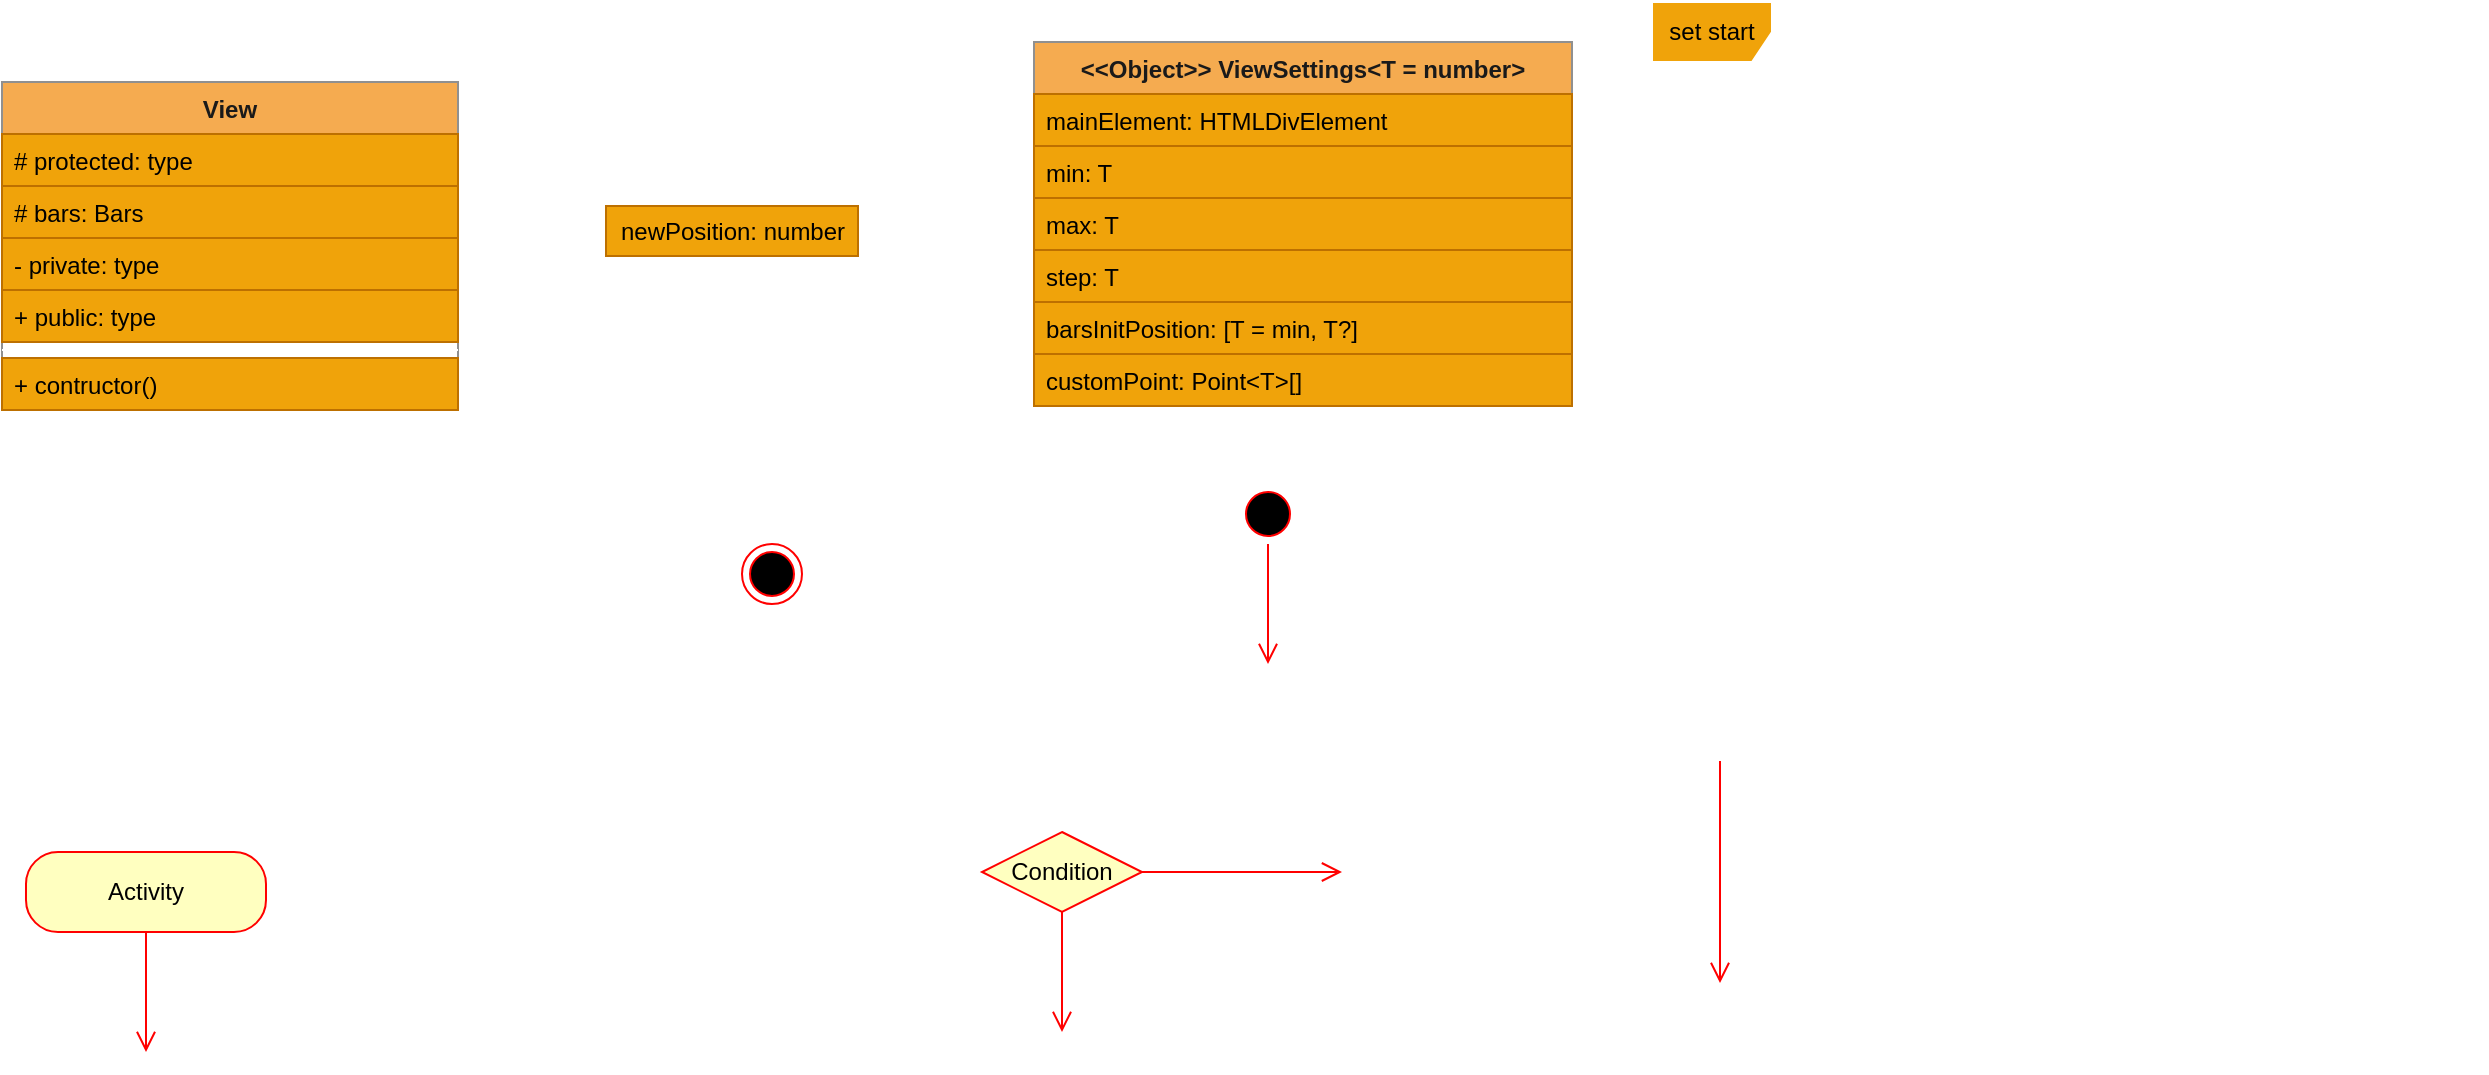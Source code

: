 <mxfile>
    <diagram id="qathV3B7SHbW2QReYxs1" name="*def figures">
        <mxGraphModel dx="-71" dy="1590" grid="0" gridSize="10" guides="1" tooltips="1" connect="1" arrows="1" fold="1" page="0" pageScale="1" pageWidth="1169" pageHeight="827" math="0" shadow="0">
            <root>
                <mxCell id="XKcSdVGIjAs-Zu6_y2M4-0"/>
                <mxCell id="XKcSdVGIjAs-Zu6_y2M4-1" parent="XKcSdVGIjAs-Zu6_y2M4-0"/>
                <mxCell id="sFPHiogWBrJBd6vZrF3p-0" value="View" style="swimlane;fontStyle=1;align=center;verticalAlign=top;childLayout=stackLayout;horizontal=1;startSize=26;horizontalStack=0;resizeParent=1;resizeParentMax=0;resizeLast=0;collapsible=1;marginBottom=0;rounded=0;sketch=0;strokeColor=#909090;fillColor=#F5AB50;fontColor=#1A1A1A;" parent="XKcSdVGIjAs-Zu6_y2M4-1" vertex="1">
                    <mxGeometry x="643" y="-582" width="228" height="164" as="geometry"/>
                </mxCell>
                <mxCell id="sFPHiogWBrJBd6vZrF3p-1" value="# protected: type" style="text;fillColor=#f0a30a;align=left;verticalAlign=top;spacingLeft=4;spacingRight=4;overflow=hidden;rotatable=0;points=[[0,0.5],[1,0.5]];portConstraint=eastwest;strokeColor=#BD7000;fontColor=#000000;" parent="sFPHiogWBrJBd6vZrF3p-0" vertex="1">
                    <mxGeometry y="26" width="228" height="26" as="geometry"/>
                </mxCell>
                <mxCell id="sFPHiogWBrJBd6vZrF3p-2" value="# bars: Bars" style="text;fillColor=#f0a30a;align=left;verticalAlign=top;spacingLeft=4;spacingRight=4;overflow=hidden;rotatable=0;points=[[0,0.5],[1,0.5]];portConstraint=eastwest;strokeColor=#BD7000;fontColor=#000000;" parent="sFPHiogWBrJBd6vZrF3p-0" vertex="1">
                    <mxGeometry y="52" width="228" height="26" as="geometry"/>
                </mxCell>
                <mxCell id="sFPHiogWBrJBd6vZrF3p-3" value="- private: type" style="text;fillColor=#f0a30a;align=left;verticalAlign=top;spacingLeft=4;spacingRight=4;overflow=hidden;rotatable=0;points=[[0,0.5],[1,0.5]];portConstraint=eastwest;strokeColor=#BD7000;fontColor=#000000;" parent="sFPHiogWBrJBd6vZrF3p-0" vertex="1">
                    <mxGeometry y="78" width="228" height="26" as="geometry"/>
                </mxCell>
                <mxCell id="sFPHiogWBrJBd6vZrF3p-4" value="+ public: type" style="text;fillColor=#f0a30a;align=left;verticalAlign=top;spacingLeft=4;spacingRight=4;overflow=hidden;rotatable=0;points=[[0,0.5],[1,0.5]];portConstraint=eastwest;strokeColor=#BD7000;fontColor=#000000;" parent="sFPHiogWBrJBd6vZrF3p-0" vertex="1">
                    <mxGeometry y="104" width="228" height="26" as="geometry"/>
                </mxCell>
                <mxCell id="sFPHiogWBrJBd6vZrF3p-5" value="" style="line;strokeWidth=1;align=left;verticalAlign=middle;spacingTop=-1;spacingLeft=3;spacingRight=3;rotatable=0;labelPosition=right;points=[];portConstraint=eastwest;fillColor=#F0A30A;strokeColor=#FFFFFF;" parent="sFPHiogWBrJBd6vZrF3p-0" vertex="1">
                    <mxGeometry y="130" width="228" height="8" as="geometry"/>
                </mxCell>
                <mxCell id="sFPHiogWBrJBd6vZrF3p-6" value="+ contructor()" style="text;align=left;verticalAlign=top;spacingLeft=4;spacingRight=4;overflow=hidden;rotatable=0;points=[[0,0.5],[1,0.5]];portConstraint=eastwest;strokeColor=#BD7000;fontColor=#000000;fillColor=#F0A30A;" parent="sFPHiogWBrJBd6vZrF3p-0" vertex="1">
                    <mxGeometry y="138" width="228" height="26" as="geometry"/>
                </mxCell>
                <mxCell id="sFPHiogWBrJBd6vZrF3p-7" value="newPosition: number" style="html=1;rounded=0;sketch=0;fillColor=#F0A30A;gradientColor=none;fontColor=#000000;strokeColor=#BD7000;" parent="XKcSdVGIjAs-Zu6_y2M4-1" vertex="1">
                    <mxGeometry x="945" y="-520" width="126" height="25" as="geometry"/>
                </mxCell>
                <mxCell id="sFPHiogWBrJBd6vZrF3p-8" value="Activity" style="rounded=1;whiteSpace=wrap;html=1;arcSize=40;fontColor=#000000;fillColor=#ffffc0;strokeColor=#ff0000;" parent="XKcSdVGIjAs-Zu6_y2M4-1" vertex="1">
                    <mxGeometry x="655" y="-197" width="120" height="40" as="geometry"/>
                </mxCell>
                <mxCell id="sFPHiogWBrJBd6vZrF3p-9" value="" style="edgeStyle=orthogonalEdgeStyle;html=1;verticalAlign=bottom;endArrow=open;endSize=8;strokeColor=#ff0000;fontColor=#000000;" parent="XKcSdVGIjAs-Zu6_y2M4-1" source="sFPHiogWBrJBd6vZrF3p-8" edge="1">
                    <mxGeometry relative="1" as="geometry">
                        <mxPoint x="715" y="-97" as="targetPoint"/>
                    </mxGeometry>
                </mxCell>
                <mxCell id="sFPHiogWBrJBd6vZrF3p-10" value="Condition" style="rhombus;whiteSpace=wrap;html=1;fillColor=#ffffc0;strokeColor=#ff0000;fontColor=#000000;" parent="XKcSdVGIjAs-Zu6_y2M4-1" vertex="1">
                    <mxGeometry x="1133" y="-207" width="80" height="40" as="geometry"/>
                </mxCell>
                <mxCell id="sFPHiogWBrJBd6vZrF3p-11" value="&lt;font color=&quot;#ffffff&quot;&gt;no&lt;/font&gt;" style="edgeStyle=orthogonalEdgeStyle;html=1;align=left;verticalAlign=bottom;endArrow=open;endSize=8;strokeColor=#ff0000;fontColor=#000000;" parent="XKcSdVGIjAs-Zu6_y2M4-1" source="sFPHiogWBrJBd6vZrF3p-10" edge="1">
                    <mxGeometry x="-1" relative="1" as="geometry">
                        <mxPoint x="1313" y="-187" as="targetPoint"/>
                    </mxGeometry>
                </mxCell>
                <mxCell id="sFPHiogWBrJBd6vZrF3p-12" value="&lt;font color=&quot;#ffffff&quot;&gt;yes&lt;/font&gt;" style="edgeStyle=orthogonalEdgeStyle;html=1;align=left;verticalAlign=top;endArrow=open;endSize=8;strokeColor=#ff0000;fontColor=#000000;" parent="XKcSdVGIjAs-Zu6_y2M4-1" source="sFPHiogWBrJBd6vZrF3p-10" edge="1">
                    <mxGeometry x="-1" relative="1" as="geometry">
                        <mxPoint x="1173" y="-107" as="targetPoint"/>
                    </mxGeometry>
                </mxCell>
                <mxCell id="sFPHiogWBrJBd6vZrF3p-13" value="set start" style="shape=umlFrame;whiteSpace=wrap;html=1;rounded=0;sketch=0;strokeColor=#FFFFFF;fillColor=#F0A30A;gradientColor=none;fontColor=#000000;" parent="XKcSdVGIjAs-Zu6_y2M4-1" vertex="1">
                    <mxGeometry x="1468" y="-622" width="417" height="285" as="geometry"/>
                </mxCell>
                <mxCell id="KJqN_AOaldp7SI08TGfG-0" value="" style="edgeStyle=orthogonalEdgeStyle;html=1;verticalAlign=bottom;endArrow=open;endSize=8;strokeColor=#ff0000;" parent="XKcSdVGIjAs-Zu6_y2M4-1" edge="1">
                    <mxGeometry relative="1" as="geometry">
                        <mxPoint x="1502" y="-131.5" as="targetPoint"/>
                        <mxPoint x="1502.0" y="-242.5" as="sourcePoint"/>
                        <Array as="points">
                            <mxPoint x="1502" y="-219.5"/>
                            <mxPoint x="1502" y="-219.5"/>
                        </Array>
                    </mxGeometry>
                </mxCell>
                <mxCell id="0" value="" style="ellipse;html=1;shape=startState;fillColor=#000000;strokeColor=#ff0000;" parent="XKcSdVGIjAs-Zu6_y2M4-1" vertex="1">
                    <mxGeometry x="1261" y="-381" width="30" height="30" as="geometry"/>
                </mxCell>
                <mxCell id="1" value="" style="edgeStyle=orthogonalEdgeStyle;html=1;verticalAlign=bottom;endArrow=open;endSize=8;strokeColor=#ff0000;" parent="XKcSdVGIjAs-Zu6_y2M4-1" source="0" edge="1">
                    <mxGeometry relative="1" as="geometry">
                        <mxPoint x="1276" y="-291" as="targetPoint"/>
                    </mxGeometry>
                </mxCell>
                <mxCell id="2" value="" style="ellipse;html=1;shape=endState;fillColor=#000000;strokeColor=#ff0000;" parent="XKcSdVGIjAs-Zu6_y2M4-1" vertex="1">
                    <mxGeometry x="1013" y="-351" width="30" height="30" as="geometry"/>
                </mxCell>
                <mxCell id="yqOFa_YxIm_U7ZlOqr4M-2" value="&lt;&lt;Object&gt;&gt; ViewSettings&lt;T = number&gt;" style="swimlane;fontStyle=1;align=center;verticalAlign=top;childLayout=stackLayout;horizontal=1;startSize=26;horizontalStack=0;resizeParent=1;resizeParentMax=0;resizeLast=0;collapsible=1;marginBottom=0;rounded=0;sketch=0;strokeColor=#909090;fillColor=#F5AB50;fontColor=#1A1A1A;" parent="XKcSdVGIjAs-Zu6_y2M4-1" vertex="1">
                    <mxGeometry x="1159" y="-602" width="269" height="182" as="geometry"/>
                </mxCell>
                <mxCell id="yqOFa_YxIm_U7ZlOqr4M-3" value="mainElement: HTMLDivElement" style="text;fillColor=#f0a30a;align=left;verticalAlign=top;spacingLeft=4;spacingRight=4;overflow=hidden;rotatable=0;points=[[0,0.5],[1,0.5]];portConstraint=eastwest;strokeColor=#BD7000;fontColor=#000000;" parent="yqOFa_YxIm_U7ZlOqr4M-2" vertex="1">
                    <mxGeometry y="26" width="269" height="26" as="geometry"/>
                </mxCell>
                <mxCell id="yqOFa_YxIm_U7ZlOqr4M-4" value="min: T" style="text;fillColor=#f0a30a;align=left;verticalAlign=top;spacingLeft=4;spacingRight=4;overflow=hidden;rotatable=0;points=[[0,0.5],[1,0.5]];portConstraint=eastwest;strokeColor=#BD7000;fontColor=#000000;" parent="yqOFa_YxIm_U7ZlOqr4M-2" vertex="1">
                    <mxGeometry y="52" width="269" height="26" as="geometry"/>
                </mxCell>
                <mxCell id="yqOFa_YxIm_U7ZlOqr4M-5" value="max: T" style="text;fillColor=#f0a30a;align=left;verticalAlign=top;spacingLeft=4;spacingRight=4;overflow=hidden;rotatable=0;points=[[0,0.5],[1,0.5]];portConstraint=eastwest;strokeColor=#BD7000;fontColor=#000000;" parent="yqOFa_YxIm_U7ZlOqr4M-2" vertex="1">
                    <mxGeometry y="78" width="269" height="26" as="geometry"/>
                </mxCell>
                <mxCell id="yqOFa_YxIm_U7ZlOqr4M-6" value="step: T" style="text;fillColor=#f0a30a;align=left;verticalAlign=top;spacingLeft=4;spacingRight=4;overflow=hidden;rotatable=0;points=[[0,0.5],[1,0.5]];portConstraint=eastwest;strokeColor=#BD7000;fontColor=#000000;" parent="yqOFa_YxIm_U7ZlOqr4M-2" vertex="1">
                    <mxGeometry y="104" width="269" height="26" as="geometry"/>
                </mxCell>
                <mxCell id="yqOFa_YxIm_U7ZlOqr4M-7" value="barsInitPosition: [T = min, T?]" style="text;fillColor=#f0a30a;align=left;verticalAlign=top;spacingLeft=4;spacingRight=4;overflow=hidden;rotatable=0;points=[[0,0.5],[1,0.5]];portConstraint=eastwest;strokeColor=#BD7000;fontColor=#000000;" parent="yqOFa_YxIm_U7ZlOqr4M-2" vertex="1">
                    <mxGeometry y="130" width="269" height="26" as="geometry"/>
                </mxCell>
                <mxCell id="yqOFa_YxIm_U7ZlOqr4M-8" value="customPoint: Point&lt;T&gt;[]" style="text;fillColor=#f0a30a;align=left;verticalAlign=top;spacingLeft=4;spacingRight=4;overflow=hidden;rotatable=0;points=[[0,0.5],[1,0.5]];portConstraint=eastwest;strokeColor=#BD7000;fontColor=#000000;" parent="yqOFa_YxIm_U7ZlOqr4M-2" vertex="1">
                    <mxGeometry y="156" width="269" height="26" as="geometry"/>
                </mxCell>
            </root>
        </mxGraphModel>
    </diagram>
    <diagram id="74KT8LeQoiMAGFOcbMwj" name="Bars">
        <mxGraphModel dx="1236" dy="1990" grid="0" gridSize="10" guides="1" tooltips="1" connect="1" arrows="1" fold="1" page="0" pageScale="1" pageWidth="1169" pageHeight="827" background="none" math="0" shadow="0">
            <root>
                <mxCell id="0"/>
                <mxCell id="129" value="Def Figure" parent="0" visible="0"/>
                <mxCell id="130" value="View" style="swimlane;fontStyle=1;align=center;verticalAlign=top;childLayout=stackLayout;horizontal=1;startSize=26;horizontalStack=0;resizeParent=1;resizeParentMax=0;resizeLast=0;collapsible=1;marginBottom=0;rounded=0;sketch=0;strokeColor=#909090;fillColor=#F5AB50;fontColor=#1A1A1A;" parent="129" vertex="1">
                    <mxGeometry x="643" y="-582" width="228" height="164" as="geometry"/>
                </mxCell>
                <mxCell id="131" value="# protected: type" style="text;fillColor=#f0a30a;align=left;verticalAlign=top;spacingLeft=4;spacingRight=4;overflow=hidden;rotatable=0;points=[[0,0.5],[1,0.5]];portConstraint=eastwest;strokeColor=#BD7000;fontColor=#000000;" parent="130" vertex="1">
                    <mxGeometry y="26" width="228" height="26" as="geometry"/>
                </mxCell>
                <mxCell id="132" value="# bars: Bars" style="text;fillColor=#f0a30a;align=left;verticalAlign=top;spacingLeft=4;spacingRight=4;overflow=hidden;rotatable=0;points=[[0,0.5],[1,0.5]];portConstraint=eastwest;strokeColor=#BD7000;fontColor=#000000;" parent="130" vertex="1">
                    <mxGeometry y="52" width="228" height="26" as="geometry"/>
                </mxCell>
                <mxCell id="133" value="- private: type" style="text;fillColor=#f0a30a;align=left;verticalAlign=top;spacingLeft=4;spacingRight=4;overflow=hidden;rotatable=0;points=[[0,0.5],[1,0.5]];portConstraint=eastwest;strokeColor=#BD7000;fontColor=#000000;" parent="130" vertex="1">
                    <mxGeometry y="78" width="228" height="26" as="geometry"/>
                </mxCell>
                <mxCell id="134" value="+ public: type" style="text;fillColor=#f0a30a;align=left;verticalAlign=top;spacingLeft=4;spacingRight=4;overflow=hidden;rotatable=0;points=[[0,0.5],[1,0.5]];portConstraint=eastwest;strokeColor=#BD7000;fontColor=#000000;" parent="130" vertex="1">
                    <mxGeometry y="104" width="228" height="26" as="geometry"/>
                </mxCell>
                <mxCell id="135" value="" style="line;strokeWidth=1;align=left;verticalAlign=middle;spacingTop=-1;spacingLeft=3;spacingRight=3;rotatable=0;labelPosition=right;points=[];portConstraint=eastwest;fillColor=#F0A30A;strokeColor=#FFFFFF;" parent="130" vertex="1">
                    <mxGeometry y="130" width="228" height="8" as="geometry"/>
                </mxCell>
                <mxCell id="136" value="# protected(type): type" style="text;align=left;verticalAlign=top;spacingLeft=4;spacingRight=4;overflow=hidden;rotatable=0;points=[[0,0.5],[1,0.5]];portConstraint=eastwest;strokeColor=#BD7000;fontColor=#000000;fillColor=#F0A30A;" parent="130" vertex="1">
                    <mxGeometry y="138" width="228" height="26" as="geometry"/>
                </mxCell>
                <mxCell id="137" value="newPosition: number" style="html=1;rounded=0;sketch=0;fillColor=#F0A30A;gradientColor=none;fontColor=#000000;strokeColor=#BD7000;" parent="129" vertex="1">
                    <mxGeometry x="1165" y="-500" width="126" height="25" as="geometry"/>
                </mxCell>
                <mxCell id="138" value="Activity" style="rounded=1;whiteSpace=wrap;html=1;arcSize=40;fontColor=#000000;fillColor=#ffffc0;strokeColor=#ff0000;" parent="129" vertex="1">
                    <mxGeometry x="655" y="-197" width="120" height="40" as="geometry"/>
                </mxCell>
                <mxCell id="139" value="" style="edgeStyle=orthogonalEdgeStyle;html=1;verticalAlign=bottom;endArrow=open;endSize=8;strokeColor=#ff0000;fontColor=#000000;" parent="129" source="138" edge="1">
                    <mxGeometry relative="1" as="geometry">
                        <mxPoint x="715" y="-97" as="targetPoint"/>
                    </mxGeometry>
                </mxCell>
                <mxCell id="140" value="Condition" style="rhombus;whiteSpace=wrap;html=1;fillColor=#ffffc0;strokeColor=#ff0000;fontColor=#000000;" parent="129" vertex="1">
                    <mxGeometry x="1133" y="-207" width="80" height="40" as="geometry"/>
                </mxCell>
                <mxCell id="141" value="&lt;font color=&quot;#ffffff&quot;&gt;no&lt;/font&gt;" style="edgeStyle=orthogonalEdgeStyle;html=1;align=left;verticalAlign=bottom;endArrow=open;endSize=8;strokeColor=#ff0000;fontColor=#000000;" parent="129" source="140" edge="1">
                    <mxGeometry x="-1" relative="1" as="geometry">
                        <mxPoint x="1313" y="-187" as="targetPoint"/>
                    </mxGeometry>
                </mxCell>
                <mxCell id="142" value="&lt;font color=&quot;#ffffff&quot;&gt;yes&lt;/font&gt;" style="edgeStyle=orthogonalEdgeStyle;html=1;align=left;verticalAlign=top;endArrow=open;endSize=8;strokeColor=#ff0000;fontColor=#000000;" parent="129" source="140" edge="1">
                    <mxGeometry x="-1" relative="1" as="geometry">
                        <mxPoint x="1173" y="-107" as="targetPoint"/>
                    </mxGeometry>
                </mxCell>
                <mxCell id="145" value="set start" style="shape=umlFrame;whiteSpace=wrap;html=1;rounded=0;sketch=0;strokeColor=#FFFFFF;fillColor=#F0A30A;gradientColor=none;fontColor=#000000;" parent="129" vertex="1">
                    <mxGeometry x="1468" y="-622" width="417" height="285" as="geometry"/>
                </mxCell>
                <mxCell id="1" parent="0" visible="0"/>
                <mxCell id="119" value="Condition" style="rhombus;whiteSpace=wrap;html=1;fillColor=#ffffc0;strokeColor=#ff0000;" parent="1" vertex="1">
                    <mxGeometry x="2443.0" y="195" width="80" height="40" as="geometry"/>
                </mxCell>
                <mxCell id="91" value="View" parent="0"/>
                <mxCell id="56" value="View" style="swimlane;fontStyle=1;align=center;verticalAlign=top;childLayout=stackLayout;horizontal=1;startSize=26;horizontalStack=0;resizeParent=1;resizeParentMax=0;resizeLast=0;collapsible=1;marginBottom=0;rounded=0;sketch=0;strokeColor=#909090;fillColor=#F5AB50;fontColor=#1A1A1A;" parent="91" vertex="1">
                    <mxGeometry x="-177" y="-83" width="228" height="138" as="geometry"/>
                </mxCell>
                <mxCell id="bP24dNTVVxL3pyDC6oOn-188" value="# bars: Bars" style="text;fillColor=#f0a30a;align=left;verticalAlign=top;spacingLeft=4;spacingRight=4;overflow=hidden;rotatable=0;points=[[0,0.5],[1,0.5]];portConstraint=eastwest;strokeColor=#BD7000;fontColor=#000000;" parent="56" vertex="1">
                    <mxGeometry y="26" width="228" height="26" as="geometry"/>
                </mxCell>
                <mxCell id="75" value="# scale: Scale" style="text;fillColor=#f0a30a;align=left;verticalAlign=top;spacingLeft=4;spacingRight=4;overflow=hidden;rotatable=0;points=[[0,0.5],[1,0.5]];portConstraint=eastwest;strokeColor=#BD7000;fontColor=#000000;" parent="56" vertex="1">
                    <mxGeometry y="52" width="228" height="26" as="geometry"/>
                </mxCell>
                <mxCell id="58" value="" style="line;strokeWidth=1;align=left;verticalAlign=middle;spacingTop=-1;spacingLeft=3;spacingRight=3;rotatable=0;labelPosition=right;points=[];portConstraint=eastwest;fillColor=#F0A30A;strokeColor=#FFFFFF;" parent="56" vertex="1">
                    <mxGeometry y="78" width="228" height="8" as="geometry"/>
                </mxCell>
                <mxCell id="59" value="# protected(type): type" style="text;align=left;verticalAlign=top;spacingLeft=4;spacingRight=4;overflow=hidden;rotatable=0;points=[[0,0.5],[1,0.5]];portConstraint=eastwest;strokeColor=#BD7000;fontColor=#000000;fillColor=#F0A30A;" parent="56" vertex="1">
                    <mxGeometry y="86" width="228" height="26" as="geometry"/>
                </mxCell>
                <mxCell id="162" value="# moveEndBar(ev:MouseEvent)" style="text;align=left;verticalAlign=top;spacingLeft=4;spacingRight=4;overflow=hidden;rotatable=0;points=[[0,0.5],[1,0.5]];portConstraint=eastwest;strokeColor=#BD7000;fontColor=#000000;fillColor=#F0A30A;" parent="56" vertex="1">
                    <mxGeometry y="112" width="228" height="26" as="geometry"/>
                </mxCell>
                <mxCell id="92" value="Bars" parent="0"/>
                <mxCell id="88" value="" style="endArrow=diamondThin;endFill=1;endSize=24;html=1;strokeColor=#BD7000;fontColor=#000000;entryX=1;entryY=0.5;entryDx=0;entryDy=0;exitX=0.5;exitY=0;exitDx=0;exitDy=0;edgeStyle=orthogonalEdgeStyle;fillColor=#f0a30a;" parent="92" source="69" target="bP24dNTVVxL3pyDC6oOn-188" edge="1">
                    <mxGeometry width="160" relative="1" as="geometry">
                        <mxPoint x="1019" y="103" as="sourcePoint"/>
                        <mxPoint x="1179" y="103" as="targetPoint"/>
                    </mxGeometry>
                </mxCell>
                <mxCell id="69" value="Bars" style="swimlane;fontStyle=1;align=center;verticalAlign=top;childLayout=stackLayout;horizontal=1;startSize=26;horizontalStack=0;resizeParent=1;resizeParentMax=0;resizeLast=0;collapsible=1;marginBottom=0;rounded=0;sketch=0;strokeColor=#909090;fillColor=#F5AB50;fontColor=#1A1A1A;" parent="92" vertex="1">
                    <mxGeometry x="498" y="-300" width="479" height="346" as="geometry"/>
                </mxCell>
                <mxCell id="dh0iSm7wnKfBE4R76pGg-200" value="- bars: {start, end: Bar}" style="text;fillColor=#f0a30a;align=left;verticalAlign=top;spacingLeft=4;spacingRight=4;overflow=hidden;rotatable=0;points=[[0,0.5],[1,0.5]];portConstraint=eastwest;strokeColor=#BD7000;fontColor=#000000;" parent="69" vertex="1">
                    <mxGeometry y="26" width="479" height="26" as="geometry"/>
                </mxCell>
                <mxCell id="dh0iSm7wnKfBE4R76pGg-233" value="- movers: []" style="text;fillColor=#f0a30a;align=left;verticalAlign=top;spacingLeft=4;spacingRight=4;overflow=hidden;rotatable=0;points=[[0,0.5],[1,0.5]];portConstraint=eastwest;strokeColor=#BD7000;fontColor=#000000;" parent="69" vertex="1">
                    <mxGeometry y="52" width="479" height="26" as="geometry"/>
                </mxCell>
                <mxCell id="dh0iSm7wnKfBE4R76pGg-265" value="- bindedMoverStart = this.moverStart.bind(this)" style="text;fillColor=#f0a30a;align=left;verticalAlign=top;spacingLeft=4;spacingRight=4;overflow=hidden;rotatable=0;points=[[0,0.5],[1,0.5]];portConstraint=eastwest;strokeColor=#BD7000;fontColor=#000000;" parent="69" vertex="1">
                    <mxGeometry y="78" width="479" height="26" as="geometry"/>
                </mxCell>
                <mxCell id="dh0iSm7wnKfBE4R76pGg-201" value="- bindedMoverEnd = this.moverEnd.bind(this)" style="text;fillColor=#f0a30a;align=left;verticalAlign=top;spacingLeft=4;spacingRight=4;overflow=hidden;rotatable=0;points=[[0,0.5],[1,0.5]];portConstraint=eastwest;strokeColor=#BD7000;fontColor=#000000;" parent="69" vertex="1">
                    <mxGeometry y="104" width="479" height="26" as="geometry"/>
                </mxCell>
                <mxCell id="73" value="" style="line;strokeWidth=1;align=left;verticalAlign=middle;spacingTop=-1;spacingLeft=3;spacingRight=3;rotatable=0;labelPosition=right;points=[];portConstraint=eastwest;fillColor=#F0A30A;strokeColor=#FFFFFF;" parent="69" vertex="1">
                    <mxGeometry y="130" width="479" height="8" as="geometry"/>
                </mxCell>
                <mxCell id="78" value="+ constructor(mainElement: HTMLElement, cssVarStart,cssVarEnd: string)" style="text;align=left;verticalAlign=top;spacingLeft=4;spacingRight=4;overflow=hidden;rotatable=0;points=[[0,0.5],[1,0.5]];portConstraint=eastwest;strokeColor=#BD7000;fontColor=#000000;fillColor=#F0A30A;" parent="69" vertex="1">
                    <mxGeometry y="138" width="479" height="26" as="geometry"/>
                </mxCell>
                <mxCell id="dh0iSm7wnKfBE4R76pGg-185" value="+ setPositionStart(newPosition)" style="text;align=left;verticalAlign=top;spacingLeft=4;spacingRight=4;overflow=hidden;rotatable=0;points=[[0,0.5],[1,0.5]];portConstraint=eastwest;strokeColor=#BD7000;fontColor=#000000;fillColor=#F0A30A;" parent="69" vertex="1">
                    <mxGeometry y="164" width="479" height="26" as="geometry"/>
                </mxCell>
                <mxCell id="79" value="+ setPositionEnd(newPosition)" style="text;align=left;verticalAlign=top;spacingLeft=4;spacingRight=4;overflow=hidden;rotatable=0;points=[[0,0.5],[1,0.5]];portConstraint=eastwest;strokeColor=#BD7000;fontColor=#000000;fillColor=#F0A30A;" parent="69" vertex="1">
                    <mxGeometry y="190" width="479" height="26" as="geometry"/>
                </mxCell>
                <mxCell id="80" value="+ setActiveCloseTo(position)" style="text;align=left;verticalAlign=top;spacingLeft=4;spacingRight=4;overflow=hidden;rotatable=0;points=[[0,0.5],[1,0.5]];portConstraint=eastwest;strokeColor=#BD7000;fontColor=#000000;fillColor=#F0A30A;" parent="69" vertex="1">
                    <mxGeometry y="216" width="479" height="26" as="geometry"/>
                </mxCell>
                <mxCell id="184" value="+ setPositionActive(newPosition)" style="text;align=left;verticalAlign=top;spacingLeft=4;spacingRight=4;overflow=hidden;rotatable=0;points=[[0,0.5],[1,0.5]];portConstraint=eastwest;strokeColor=#BD7000;fontColor=#000000;fillColor=#F0A30A;" parent="69" vertex="1">
                    <mxGeometry y="242" width="479" height="26" as="geometry"/>
                </mxCell>
                <mxCell id="185" value="# switchIndexActive()" style="text;align=left;verticalAlign=top;spacingLeft=4;spacingRight=4;overflow=hidden;rotatable=0;points=[[0,0.5],[1,0.5]];portConstraint=eastwest;strokeColor=#BD7000;fontColor=#000000;fillColor=#F0A30A;" parent="69" vertex="1">
                    <mxGeometry y="268" width="479" height="26" as="geometry"/>
                </mxCell>
                <mxCell id="186" value="# moverStart(newPosition)" style="text;align=left;verticalAlign=top;spacingLeft=4;spacingRight=4;overflow=hidden;rotatable=0;points=[[0,0.5],[1,0.5]];portConstraint=eastwest;strokeColor=#BD7000;fontColor=#000000;fillColor=#F0A30A;" parent="69" vertex="1">
                    <mxGeometry y="294" width="479" height="26" as="geometry"/>
                </mxCell>
                <mxCell id="dh0iSm7wnKfBE4R76pGg-232" value="# moverEnd(newPosition)" style="text;align=left;verticalAlign=top;spacingLeft=4;spacingRight=4;overflow=hidden;rotatable=0;points=[[0,0.5],[1,0.5]];portConstraint=eastwest;strokeColor=#BD7000;fontColor=#000000;fillColor=#F0A30A;" parent="69" vertex="1">
                    <mxGeometry y="320" width="479" height="26" as="geometry"/>
                </mxCell>
                <mxCell id="dh0iSm7wnKfBE4R76pGg-186" value="Bar" style="swimlane;fontStyle=1;align=center;verticalAlign=top;childLayout=stackLayout;horizontal=1;startSize=26;horizontalStack=0;resizeParent=1;resizeParentMax=0;resizeLast=0;collapsible=1;marginBottom=0;rounded=0;sketch=0;strokeColor=#909090;fillColor=#F5AB50;fontColor=#1A1A1A;" parent="92" vertex="1">
                    <mxGeometry x="1251" y="-1062" width="479" height="190" as="geometry"/>
                </mxCell>
                <mxCell id="dh0iSm7wnKfBE4R76pGg-187" value="- mainElement: HTMLElement" style="text;fillColor=#f0a30a;align=left;verticalAlign=top;spacingLeft=4;spacingRight=4;overflow=hidden;rotatable=0;points=[[0,0.5],[1,0.5]];portConstraint=eastwest;strokeColor=#BD7000;fontColor=#000000;" parent="dh0iSm7wnKfBE4R76pGg-186" vertex="1">
                    <mxGeometry y="26" width="479" height="26" as="geometry"/>
                </mxCell>
                <mxCell id="dh0iSm7wnKfBE4R76pGg-188" value="- _position: number" style="text;fillColor=#f0a30a;align=left;verticalAlign=top;spacingLeft=4;spacingRight=4;overflow=hidden;rotatable=0;points=[[0,0.5],[1,0.5]];portConstraint=eastwest;strokeColor=#BD7000;fontColor=#000000;" parent="dh0iSm7wnKfBE4R76pGg-186" vertex="1">
                    <mxGeometry y="52" width="479" height="26" as="geometry"/>
                </mxCell>
                <mxCell id="dh0iSm7wnKfBE4R76pGg-189" value="- nameCssVar: string" style="text;fillColor=#f0a30a;align=left;verticalAlign=top;spacingLeft=4;spacingRight=4;overflow=hidden;rotatable=0;points=[[0,0.5],[1,0.5]];portConstraint=eastwest;strokeColor=#BD7000;fontColor=#000000;" parent="dh0iSm7wnKfBE4R76pGg-186" vertex="1">
                    <mxGeometry y="78" width="479" height="26" as="geometry"/>
                </mxCell>
                <mxCell id="dh0iSm7wnKfBE4R76pGg-190" value="" style="line;strokeWidth=1;align=left;verticalAlign=middle;spacingTop=-1;spacingLeft=3;spacingRight=3;rotatable=0;labelPosition=right;points=[];portConstraint=eastwest;fillColor=#F0A30A;strokeColor=#FFFFFF;" parent="dh0iSm7wnKfBE4R76pGg-186" vertex="1">
                    <mxGeometry y="104" width="479" height="8" as="geometry"/>
                </mxCell>
                <mxCell id="dh0iSm7wnKfBE4R76pGg-191" value="+ constructor(mainElement: HTMLElement, cssVarName: string)" style="text;align=left;verticalAlign=top;spacingLeft=4;spacingRight=4;overflow=hidden;rotatable=0;points=[[0,0.5],[1,0.5]];portConstraint=eastwest;strokeColor=#BD7000;fontColor=#000000;fillColor=#F0A30A;" parent="dh0iSm7wnKfBE4R76pGg-186" vertex="1">
                    <mxGeometry y="112" width="479" height="26" as="geometry"/>
                </mxCell>
                <mxCell id="dh0iSm7wnKfBE4R76pGg-192" value="+ set position(newPosition)" style="text;align=left;verticalAlign=top;spacingLeft=4;spacingRight=4;overflow=hidden;rotatable=0;points=[[0,0.5],[1,0.5]];portConstraint=eastwest;strokeColor=#BD7000;fontColor=#000000;fillColor=#F0A30A;" parent="dh0iSm7wnKfBE4R76pGg-186" vertex="1">
                    <mxGeometry y="138" width="479" height="26" as="geometry"/>
                </mxCell>
                <mxCell id="dh0iSm7wnKfBE4R76pGg-193" value="+ get position" style="text;align=left;verticalAlign=top;spacingLeft=4;spacingRight=4;overflow=hidden;rotatable=0;points=[[0,0.5],[1,0.5]];portConstraint=eastwest;strokeColor=#BD7000;fontColor=#000000;fillColor=#F0A30A;" parent="dh0iSm7wnKfBE4R76pGg-186" vertex="1">
                    <mxGeometry y="164" width="479" height="26" as="geometry"/>
                </mxCell>
                <mxCell id="dh0iSm7wnKfBE4R76pGg-198" value="" style="endArrow=diamondThin;endFill=1;endSize=24;html=1;strokeColor=#BD7000;entryX=1;entryY=0.5;entryDx=0;entryDy=0;edgeStyle=orthogonalEdgeStyle;exitX=0.5;exitY=0;exitDx=0;exitDy=0;" parent="92" source="dh0iSm7wnKfBE4R76pGg-186" target="dh0iSm7wnKfBE4R76pGg-200" edge="1">
                    <mxGeometry width="160" relative="1" as="geometry">
                        <mxPoint x="1575" y="-90.42" as="sourcePoint"/>
                        <mxPoint x="1735" y="-90.42" as="targetPoint"/>
                    </mxGeometry>
                </mxCell>
                <mxCell id="dh0iSm7wnKfBE4R76pGg-199" value="2" style="edgeLabel;html=1;align=center;verticalAlign=middle;resizable=0;points=[];" parent="dh0iSm7wnKfBE4R76pGg-198" vertex="1" connectable="0">
                    <mxGeometry x="0.855" y="2" relative="1" as="geometry">
                        <mxPoint x="-3.83" y="-23" as="offset"/>
                    </mxGeometry>
                </mxCell>
                <mxCell id="93" value="Bars implementation" parent="0"/>
                <mxCell id="187" value="" style="endArrow=block;dashed=1;endFill=0;endSize=12;html=1;strokeColor=#BD7000;fontColor=#000000;fillColor=#f0a30a;exitX=1;exitY=0.5;exitDx=0;exitDy=0;" parent="93" source="186" target="dh0iSm7wnKfBE4R76pGg-247" edge="1">
                    <mxGeometry width="160" relative="1" as="geometry">
                        <mxPoint x="504" y="-151" as="sourcePoint"/>
                        <mxPoint x="771" y="-25.96" as="targetPoint"/>
                    </mxGeometry>
                </mxCell>
                <mxCell id="106" value="" style="endArrow=block;dashed=1;endFill=0;endSize=12;html=1;strokeColor=#BD7000;fontColor=#000000;exitX=1;exitY=0.5;exitDx=0;exitDy=0;fillColor=#f0a30a;" parent="93" source="dh0iSm7wnKfBE4R76pGg-192" target="102" edge="1">
                    <mxGeometry width="160" relative="1" as="geometry">
                        <mxPoint x="1612" y="55" as="sourcePoint"/>
                        <mxPoint x="1772" y="55" as="targetPoint"/>
                    </mxGeometry>
                </mxCell>
                <mxCell id="dh0iSm7wnKfBE4R76pGg-196" value="" style="group" parent="93" vertex="1" connectable="0">
                    <mxGeometry x="1796" y="-1175" width="417" height="285" as="geometry"/>
                </mxCell>
                <mxCell id="102" value="set position" style="shape=umlFrame;whiteSpace=wrap;html=1;rounded=0;sketch=0;strokeColor=#FFFFFF;fillColor=#F0A30A;gradientColor=none;fontColor=#000000;width=91;height=23;" parent="dh0iSm7wnKfBE4R76pGg-196" vertex="1">
                    <mxGeometry width="417" height="285" as="geometry"/>
                </mxCell>
                <mxCell id="94" value="" style="ellipse;html=1;shape=startState;fillColor=#000000;strokeColor=#ff0000;rounded=0;sketch=0;fontColor=#000000;" parent="dh0iSm7wnKfBE4R76pGg-196" vertex="1">
                    <mxGeometry x="192.5" y="17" width="30" height="30" as="geometry"/>
                </mxCell>
                <mxCell id="95" value="" style="edgeStyle=orthogonalEdgeStyle;html=1;verticalAlign=bottom;endArrow=open;endSize=8;strokeColor=#ff0000;fontColor=#000000;entryX=0.5;entryY=0;entryDx=0;entryDy=0;" parent="dh0iSm7wnKfBE4R76pGg-196" source="94" target="96" edge="1">
                    <mxGeometry as="geometry">
                        <mxPoint x="207.5" y="107" as="targetPoint"/>
                    </mxGeometry>
                </mxCell>
                <mxCell id="96" value="newPosition: number" style="html=1;rounded=0;sketch=0;strokeColor=#FFFFFF;fillColor=#F0A30A;gradientColor=none;fontColor=#000000;" parent="dh0iSm7wnKfBE4R76pGg-196" vertex="1">
                    <mxGeometry x="144.5" y="75" width="126" height="25" as="geometry"/>
                </mxCell>
                <mxCell id="97" value="this._position = newPosition;&lt;br&gt;this.&lt;span style=&quot;text-align: left&quot;&gt;mainElement.style&lt;br&gt;.setProperty(&lt;/span&gt;&lt;span style=&quot;text-align: left&quot;&gt;cssVarName&lt;/span&gt;&lt;span style=&quot;text-align: left&quot;&gt;,&amp;nbsp;&lt;/span&gt;this._position&lt;span style=&quot;text-align: left&quot;&gt;)&lt;/span&gt;" style="rounded=1;whiteSpace=wrap;html=1;arcSize=40;fontColor=#000000;fillColor=#ffffc0;strokeColor=#ff0000;sketch=0;" parent="dh0iSm7wnKfBE4R76pGg-196" vertex="1">
                    <mxGeometry x="16" y="129" width="383" height="75" as="geometry"/>
                </mxCell>
                <mxCell id="98" value="" style="edgeStyle=orthogonalEdgeStyle;html=1;verticalAlign=bottom;endArrow=open;endSize=8;strokeColor=#ff0000;fontColor=#000000;" parent="dh0iSm7wnKfBE4R76pGg-196" source="97" target="100" edge="1">
                    <mxGeometry as="geometry">
                        <mxPoint x="293.5" y="403" as="targetPoint"/>
                    </mxGeometry>
                </mxCell>
                <mxCell id="99" value="" style="edgeStyle=orthogonalEdgeStyle;html=1;verticalAlign=bottom;endArrow=open;endSize=8;strokeColor=#ff0000;fontColor=#000000;exitX=0.5;exitY=1;exitDx=0;exitDy=0;entryX=0.5;entryY=0;entryDx=0;entryDy=0;" parent="dh0iSm7wnKfBE4R76pGg-196" source="96" target="97" edge="1">
                    <mxGeometry as="geometry">
                        <mxPoint x="303.5" y="413" as="targetPoint"/>
                        <mxPoint x="303.5" y="353" as="sourcePoint"/>
                    </mxGeometry>
                </mxCell>
                <mxCell id="100" value="" style="ellipse;html=1;shape=endState;fillColor=#000000;strokeColor=#ff0000;" parent="dh0iSm7wnKfBE4R76pGg-196" vertex="1">
                    <mxGeometry x="192.5" y="237" width="30" height="30" as="geometry"/>
                </mxCell>
                <mxCell id="dh0iSm7wnKfBE4R76pGg-226" value="" style="endArrow=block;dashed=1;endFill=0;endSize=12;html=1;strokeColor=#BD7000;fontColor=#000000;exitX=1;exitY=0.5;exitDx=0;exitDy=0;fillColor=#f0a30a;" parent="93" source="80" target="dh0iSm7wnKfBE4R76pGg-219" edge="1">
                    <mxGeometry width="160" relative="1" as="geometry">
                        <mxPoint x="1657.0" y="58" as="sourcePoint"/>
                        <mxPoint x="1738" y="74.088" as="targetPoint"/>
                    </mxGeometry>
                </mxCell>
                <mxCell id="dh0iSm7wnKfBE4R76pGg-248" value="" style="group" parent="93" vertex="1" connectable="0">
                    <mxGeometry x="1706" y="-551" width="435" height="398" as="geometry"/>
                </mxCell>
                <mxCell id="dh0iSm7wnKfBE4R76pGg-247" value="moverStart" style="shape=umlFrame;whiteSpace=wrap;html=1;rounded=0;sketch=0;strokeColor=#FFFFFF;fillColor=#F0A30A;gradientColor=none;fontColor=#000000;width=84;height=26;" parent="dh0iSm7wnKfBE4R76pGg-248" vertex="1">
                    <mxGeometry width="435" height="398" as="geometry"/>
                </mxCell>
                <mxCell id="dh0iSm7wnKfBE4R76pGg-228" value="" style="ellipse;html=1;shape=startState;fillColor=#000000;strokeColor=#ff0000;" parent="dh0iSm7wnKfBE4R76pGg-248" vertex="1">
                    <mxGeometry x="98.5" y="18" width="30" height="30" as="geometry"/>
                </mxCell>
                <mxCell id="dh0iSm7wnKfBE4R76pGg-229" value="" style="edgeStyle=orthogonalEdgeStyle;html=1;verticalAlign=bottom;endArrow=open;endSize=8;strokeColor=#ff0000;" parent="dh0iSm7wnKfBE4R76pGg-248" source="dh0iSm7wnKfBE4R76pGg-228" target="dh0iSm7wnKfBE4R76pGg-230" edge="1">
                    <mxGeometry relative="1" as="geometry">
                        <mxPoint x="113.5" y="108" as="targetPoint"/>
                    </mxGeometry>
                </mxCell>
                <mxCell id="dh0iSm7wnKfBE4R76pGg-230" value="newPosition: number" style="html=1;rounded=0;sketch=0;fillColor=#F0A30A;gradientColor=none;fontColor=#000000;strokeColor=#BD7000;" parent="dh0iSm7wnKfBE4R76pGg-248" vertex="1">
                    <mxGeometry x="50.5" y="71" width="126" height="25" as="geometry"/>
                </mxCell>
                <mxCell id="dh0iSm7wnKfBE4R76pGg-237" value="newPosition &amp;lt;= bars.end.position" style="rhombus;whiteSpace=wrap;html=1;fillColor=#ffffc0;strokeColor=#ff0000;fontColor=#000000;" parent="dh0iSm7wnKfBE4R76pGg-248" vertex="1">
                    <mxGeometry x="48" y="123" width="131" height="93" as="geometry"/>
                </mxCell>
                <mxCell id="dh0iSm7wnKfBE4R76pGg-238" value="&lt;font color=&quot;#ffffff&quot;&gt;no&lt;/font&gt;" style="edgeStyle=orthogonalEdgeStyle;html=1;align=left;verticalAlign=bottom;endArrow=open;endSize=8;strokeColor=#ff0000;fontColor=#000000;" parent="dh0iSm7wnKfBE4R76pGg-248" source="dh0iSm7wnKfBE4R76pGg-237" target="dh0iSm7wnKfBE4R76pGg-242" edge="1">
                    <mxGeometry x="-1" relative="1" as="geometry">
                        <mxPoint x="267" y="169" as="targetPoint"/>
                        <Array as="points">
                            <mxPoint x="217" y="169"/>
                            <mxPoint x="309" y="169"/>
                        </Array>
                    </mxGeometry>
                </mxCell>
                <mxCell id="dh0iSm7wnKfBE4R76pGg-239" value="&lt;font color=&quot;#ffffff&quot;&gt;yes&lt;/font&gt;" style="edgeStyle=orthogonalEdgeStyle;html=1;align=left;verticalAlign=top;endArrow=open;endSize=8;strokeColor=#ff0000;fontColor=#000000;" parent="dh0iSm7wnKfBE4R76pGg-248" source="dh0iSm7wnKfBE4R76pGg-237" target="dh0iSm7wnKfBE4R76pGg-240" edge="1">
                    <mxGeometry x="-1" relative="1" as="geometry">
                        <mxPoint x="114" y="259" as="targetPoint"/>
                    </mxGeometry>
                </mxCell>
                <mxCell id="dh0iSm7wnKfBE4R76pGg-240" value="bars.start.position = newPosition" style="rounded=1;whiteSpace=wrap;html=1;arcSize=40;fontColor=#000000;fillColor=#ffffc0;strokeColor=#ff0000;" parent="dh0iSm7wnKfBE4R76pGg-248" vertex="1">
                    <mxGeometry x="53.5" y="259" width="120" height="40" as="geometry"/>
                </mxCell>
                <mxCell id="dh0iSm7wnKfBE4R76pGg-241" value="" style="html=1;verticalAlign=bottom;endArrow=open;endSize=8;strokeColor=#ff0000;exitX=0.5;exitY=1;exitDx=0;exitDy=0;entryX=0.5;entryY=0;entryDx=0;entryDy=0;edgeStyle=orthogonalEdgeStyle;" parent="dh0iSm7wnKfBE4R76pGg-248" source="dh0iSm7wnKfBE4R76pGg-230" target="dh0iSm7wnKfBE4R76pGg-237" edge="1">
                    <mxGeometry relative="1" as="geometry">
                        <mxPoint x="-113" y="172" as="targetPoint"/>
                        <mxPoint x="-197.0" y="-9" as="sourcePoint"/>
                    </mxGeometry>
                </mxCell>
                <mxCell id="dh0iSm7wnKfBE4R76pGg-242" value="bars.start.position = bars.end.position&lt;br&gt;bars.end.position = newPosition&lt;br&gt;switchMovers()" style="rounded=1;whiteSpace=wrap;html=1;arcSize=40;fontColor=#000000;fillColor=#ffffc0;strokeColor=#ff0000;" parent="dh0iSm7wnKfBE4R76pGg-248" vertex="1">
                    <mxGeometry x="192" y="251" width="226" height="56" as="geometry"/>
                </mxCell>
                <mxCell id="dh0iSm7wnKfBE4R76pGg-243" value="" style="edgeStyle=orthogonalEdgeStyle;html=1;verticalAlign=bottom;endArrow=open;endSize=8;strokeColor=#ff0000;entryX=0.5;entryY=0;entryDx=0;entryDy=0;" parent="dh0iSm7wnKfBE4R76pGg-248" source="dh0iSm7wnKfBE4R76pGg-240" target="dh0iSm7wnKfBE4R76pGg-246" edge="1">
                    <mxGeometry relative="1" as="geometry">
                        <mxPoint x="113.21" y="436" as="targetPoint"/>
                        <mxPoint x="113.21" y="325" as="sourcePoint"/>
                        <Array as="points"/>
                    </mxGeometry>
                </mxCell>
                <mxCell id="dh0iSm7wnKfBE4R76pGg-244" value="" style="edgeStyle=orthogonalEdgeStyle;html=1;verticalAlign=bottom;endArrow=open;endSize=8;strokeColor=#ff0000;" parent="dh0iSm7wnKfBE4R76pGg-248" source="dh0iSm7wnKfBE4R76pGg-242" target="dh0iSm7wnKfBE4R76pGg-246" edge="1">
                    <mxGeometry relative="1" as="geometry">
                        <mxPoint x="310" y="433" as="targetPoint"/>
                        <mxPoint x="310.0" y="322" as="sourcePoint"/>
                        <Array as="points">
                            <mxPoint x="305" y="325"/>
                            <mxPoint x="113" y="325"/>
                        </Array>
                    </mxGeometry>
                </mxCell>
                <mxCell id="dh0iSm7wnKfBE4R76pGg-246" value="" style="ellipse;html=1;shape=endState;fillColor=#000000;strokeColor=#ff0000;" parent="dh0iSm7wnKfBE4R76pGg-248" vertex="1">
                    <mxGeometry x="98.5" y="351" width="30" height="30" as="geometry"/>
                </mxCell>
                <mxCell id="dh0iSm7wnKfBE4R76pGg-264" value="" style="group" parent="93" vertex="1" connectable="0">
                    <mxGeometry x="1706" y="-125" width="435" height="398" as="geometry"/>
                </mxCell>
                <mxCell id="dh0iSm7wnKfBE4R76pGg-250" value="moverEnd" style="shape=umlFrame;whiteSpace=wrap;html=1;rounded=0;sketch=0;strokeColor=#FFFFFF;fillColor=#F0A30A;gradientColor=none;fontColor=#000000;width=84;height=26;" parent="dh0iSm7wnKfBE4R76pGg-264" vertex="1">
                    <mxGeometry width="435" height="398" as="geometry"/>
                </mxCell>
                <mxCell id="dh0iSm7wnKfBE4R76pGg-251" value="" style="ellipse;html=1;shape=startState;fillColor=#000000;strokeColor=#ff0000;" parent="dh0iSm7wnKfBE4R76pGg-264" vertex="1">
                    <mxGeometry x="98.5" y="18" width="30" height="30" as="geometry"/>
                </mxCell>
                <mxCell id="dh0iSm7wnKfBE4R76pGg-252" value="" style="edgeStyle=orthogonalEdgeStyle;html=1;verticalAlign=bottom;endArrow=open;endSize=8;strokeColor=#ff0000;" parent="dh0iSm7wnKfBE4R76pGg-264" source="dh0iSm7wnKfBE4R76pGg-251" target="dh0iSm7wnKfBE4R76pGg-253" edge="1">
                    <mxGeometry as="geometry">
                        <mxPoint x="113.5" y="108" as="targetPoint"/>
                    </mxGeometry>
                </mxCell>
                <mxCell id="dh0iSm7wnKfBE4R76pGg-253" value="newPosition: number" style="html=1;rounded=0;sketch=0;fillColor=#F0A30A;gradientColor=none;fontColor=#000000;strokeColor=#BD7000;" parent="dh0iSm7wnKfBE4R76pGg-264" vertex="1">
                    <mxGeometry x="50.5" y="71" width="126" height="25" as="geometry"/>
                </mxCell>
                <mxCell id="dh0iSm7wnKfBE4R76pGg-254" value="newPosition &amp;gt;= bars.start.position" style="rhombus;whiteSpace=wrap;html=1;fillColor=#ffffc0;strokeColor=#ff0000;fontColor=#000000;" parent="dh0iSm7wnKfBE4R76pGg-264" vertex="1">
                    <mxGeometry x="48" y="123" width="131" height="93" as="geometry"/>
                </mxCell>
                <mxCell id="dh0iSm7wnKfBE4R76pGg-255" value="&lt;font color=&quot;#ffffff&quot;&gt;no&lt;/font&gt;" style="edgeStyle=orthogonalEdgeStyle;html=1;align=left;verticalAlign=bottom;endArrow=open;endSize=8;strokeColor=#ff0000;fontColor=#000000;" parent="dh0iSm7wnKfBE4R76pGg-264" source="dh0iSm7wnKfBE4R76pGg-254" target="dh0iSm7wnKfBE4R76pGg-259" edge="1">
                    <mxGeometry x="-1078" y="-70" as="geometry">
                        <mxPoint x="267" y="169" as="targetPoint"/>
                        <Array as="points">
                            <mxPoint x="217" y="169"/>
                            <mxPoint x="309" y="169"/>
                        </Array>
                        <mxPoint x="-63" y="-41" as="offset"/>
                    </mxGeometry>
                </mxCell>
                <mxCell id="dh0iSm7wnKfBE4R76pGg-256" value="&lt;font color=&quot;#ffffff&quot;&gt;yes&lt;/font&gt;" style="edgeStyle=orthogonalEdgeStyle;html=1;align=left;verticalAlign=top;endArrow=open;endSize=8;strokeColor=#ff0000;fontColor=#000000;" parent="dh0iSm7wnKfBE4R76pGg-264" source="dh0iSm7wnKfBE4R76pGg-254" target="dh0iSm7wnKfBE4R76pGg-257" edge="1">
                    <mxGeometry x="-1078" y="-70" as="geometry">
                        <mxPoint x="114" y="259" as="targetPoint"/>
                        <mxPoint y="-22" as="offset"/>
                    </mxGeometry>
                </mxCell>
                <mxCell id="dh0iSm7wnKfBE4R76pGg-257" value="bars.end.position = newPosition" style="rounded=1;whiteSpace=wrap;html=1;arcSize=40;fontColor=#000000;fillColor=#ffffc0;strokeColor=#ff0000;" parent="dh0iSm7wnKfBE4R76pGg-264" vertex="1">
                    <mxGeometry x="53.5" y="259" width="120" height="40" as="geometry"/>
                </mxCell>
                <mxCell id="dh0iSm7wnKfBE4R76pGg-258" value="" style="html=1;verticalAlign=bottom;endArrow=open;endSize=8;strokeColor=#ff0000;exitX=0.5;exitY=1;exitDx=0;exitDy=0;entryX=0.5;entryY=0;entryDx=0;entryDy=0;edgeStyle=orthogonalEdgeStyle;" parent="dh0iSm7wnKfBE4R76pGg-264" source="dh0iSm7wnKfBE4R76pGg-253" target="dh0iSm7wnKfBE4R76pGg-254" edge="1">
                    <mxGeometry as="geometry">
                        <mxPoint x="-113" y="172" as="targetPoint"/>
                        <mxPoint x="-197.0" y="-9" as="sourcePoint"/>
                    </mxGeometry>
                </mxCell>
                <mxCell id="dh0iSm7wnKfBE4R76pGg-259" value="bars.end.position = bars.end.position&lt;br&gt;bars.start.position = newPosition&lt;br&gt;switchMovers()" style="rounded=1;whiteSpace=wrap;html=1;arcSize=40;fontColor=#000000;fillColor=#ffffc0;strokeColor=#ff0000;" parent="dh0iSm7wnKfBE4R76pGg-264" vertex="1">
                    <mxGeometry x="192" y="251" width="226" height="56" as="geometry"/>
                </mxCell>
                <mxCell id="dh0iSm7wnKfBE4R76pGg-260" value="" style="edgeStyle=orthogonalEdgeStyle;html=1;verticalAlign=bottom;endArrow=open;endSize=8;strokeColor=#ff0000;entryX=0.5;entryY=0;entryDx=0;entryDy=0;" parent="dh0iSm7wnKfBE4R76pGg-264" source="dh0iSm7wnKfBE4R76pGg-257" target="dh0iSm7wnKfBE4R76pGg-262" edge="1">
                    <mxGeometry as="geometry">
                        <mxPoint x="113.21" y="436" as="targetPoint"/>
                        <mxPoint x="113.21" y="325" as="sourcePoint"/>
                        <Array as="points"/>
                    </mxGeometry>
                </mxCell>
                <mxCell id="dh0iSm7wnKfBE4R76pGg-261" value="" style="edgeStyle=orthogonalEdgeStyle;html=1;verticalAlign=bottom;endArrow=open;endSize=8;strokeColor=#ff0000;" parent="dh0iSm7wnKfBE4R76pGg-264" source="dh0iSm7wnKfBE4R76pGg-259" target="dh0iSm7wnKfBE4R76pGg-262" edge="1">
                    <mxGeometry as="geometry">
                        <mxPoint x="310" y="433" as="targetPoint"/>
                        <mxPoint x="310.0" y="322" as="sourcePoint"/>
                        <Array as="points">
                            <mxPoint x="305" y="325"/>
                            <mxPoint x="113" y="325"/>
                        </Array>
                    </mxGeometry>
                </mxCell>
                <mxCell id="dh0iSm7wnKfBE4R76pGg-262" value="" style="ellipse;html=1;shape=endState;fillColor=#000000;strokeColor=#ff0000;" parent="dh0iSm7wnKfBE4R76pGg-264" vertex="1">
                    <mxGeometry x="98.5" y="351" width="30" height="30" as="geometry"/>
                </mxCell>
                <mxCell id="188" value="" style="endArrow=block;dashed=1;endFill=0;endSize=12;html=1;strokeColor=#BD7000;fontColor=#000000;fillColor=#f0a30a;exitX=1;exitY=0.5;exitDx=0;exitDy=0;" parent="93" source="dh0iSm7wnKfBE4R76pGg-232" target="dh0iSm7wnKfBE4R76pGg-250" edge="1">
                    <mxGeometry width="160" relative="1" as="geometry">
                        <mxPoint x="1414" y="-127" as="sourcePoint"/>
                        <mxPoint x="1681" y="-1.96" as="targetPoint"/>
                    </mxGeometry>
                </mxCell>
                <mxCell id="t5f9oaMQcuokqzi3X2ti-197" value="" style="group" parent="93" vertex="1" connectable="0">
                    <mxGeometry x="1232" y="-788" width="381" height="443" as="geometry"/>
                </mxCell>
                <mxCell id="dh0iSm7wnKfBE4R76pGg-219" value="&lt;span style=&quot;text-align: left&quot;&gt;setActiveCloseTo&lt;/span&gt;" style="shape=umlFrame;whiteSpace=wrap;html=1;rounded=0;sketch=0;strokeColor=#FFFFFF;fillColor=#F0A30A;gradientColor=none;fontColor=#000000;width=121;height=24;" parent="t5f9oaMQcuokqzi3X2ti-197" vertex="1">
                    <mxGeometry width="381" height="443" as="geometry"/>
                </mxCell>
                <mxCell id="dh0iSm7wnKfBE4R76pGg-202" value="" style="ellipse;html=1;shape=startState;fillColor=#000000;strokeColor=#ff0000;" parent="t5f9oaMQcuokqzi3X2ti-197" vertex="1">
                    <mxGeometry x="175.5" y="4" width="30" height="30" as="geometry"/>
                </mxCell>
                <mxCell id="dh0iSm7wnKfBE4R76pGg-203" value="" style="edgeStyle=orthogonalEdgeStyle;html=1;verticalAlign=bottom;endArrow=open;endSize=8;strokeColor=#ff0000;entryX=0.5;entryY=0;entryDx=0;entryDy=0;" parent="t5f9oaMQcuokqzi3X2ti-197" source="dh0iSm7wnKfBE4R76pGg-202" target="dh0iSm7wnKfBE4R76pGg-204" edge="1">
                    <mxGeometry x="22" as="geometry">
                        <mxPoint x="190.5" y="76" as="targetPoint"/>
                    </mxGeometry>
                </mxCell>
                <mxCell id="dh0iSm7wnKfBE4R76pGg-204" value="position: number" style="html=1;rounded=0;sketch=0;fillColor=#F0A30A;gradientColor=none;fontColor=#000000;strokeColor=#BD7000;" parent="t5f9oaMQcuokqzi3X2ti-197" vertex="1">
                    <mxGeometry x="127.5" y="61" width="126" height="25" as="geometry"/>
                </mxCell>
                <mxCell id="dh0iSm7wnKfBE4R76pGg-207" value="const rangeToStart = Math.abs(this.bars.start.position -&amp;nbsp;&lt;span&gt;position&lt;/span&gt;)&lt;br&gt;const rangeToEnd = Math.abs(this.bars.end.position -&amp;nbsp;&lt;span&gt;position&lt;/span&gt;)" style="rounded=1;whiteSpace=wrap;html=1;arcSize=40;fontColor=#000000;fillColor=#ffffc0;strokeColor=#ff0000;" parent="t5f9oaMQcuokqzi3X2ti-197" vertex="1">
                    <mxGeometry x="10.5" y="114" width="360" height="36" as="geometry"/>
                </mxCell>
                <mxCell id="dh0iSm7wnKfBE4R76pGg-208" value="" style="edgeStyle=orthogonalEdgeStyle;html=1;verticalAlign=bottom;endArrow=open;endSize=8;strokeColor=#ff0000;fontColor=#000000;entryX=0.5;entryY=0;entryDx=0;entryDy=0;" parent="t5f9oaMQcuokqzi3X2ti-197" source="dh0iSm7wnKfBE4R76pGg-207" target="dh0iSm7wnKfBE4R76pGg-210" edge="1">
                    <mxGeometry x="22" as="geometry">
                        <mxPoint x="379" y="450" as="targetPoint"/>
                    </mxGeometry>
                </mxCell>
                <mxCell id="dh0iSm7wnKfBE4R76pGg-209" value="" style="edgeStyle=orthogonalEdgeStyle;html=1;verticalAlign=bottom;endArrow=open;endSize=8;strokeColor=#ff0000;fontColor=#000000;exitX=0.5;exitY=1;exitDx=0;exitDy=0;entryX=0.5;entryY=0;entryDx=0;entryDy=0;" parent="t5f9oaMQcuokqzi3X2ti-197" source="dh0iSm7wnKfBE4R76pGg-204" target="dh0iSm7wnKfBE4R76pGg-207" edge="1">
                    <mxGeometry x="22" as="geometry">
                        <mxPoint x="102" y="220.0" as="targetPoint"/>
                        <mxPoint x="102" y="160.0" as="sourcePoint"/>
                    </mxGeometry>
                </mxCell>
                <mxCell id="dh0iSm7wnKfBE4R76pGg-210" value="rangeToStart&amp;nbsp;&amp;lt; rangeToEnd" style="rhombus;whiteSpace=wrap;html=1;fillColor=#ffffc0;strokeColor=#ff0000;fontColor=#000000;" parent="t5f9oaMQcuokqzi3X2ti-197" vertex="1">
                    <mxGeometry x="120" y="169.5" width="140" height="63" as="geometry"/>
                </mxCell>
                <mxCell id="dh0iSm7wnKfBE4R76pGg-211" value="&lt;font color=&quot;#ffffff&quot;&gt;no&lt;/font&gt;" style="edgeStyle=orthogonalEdgeStyle;html=1;align=left;verticalAlign=bottom;endArrow=open;endSize=8;strokeColor=#ff0000;fontColor=#000000;exitX=1;exitY=0.5;exitDx=0;exitDy=0;" parent="t5f9oaMQcuokqzi3X2ti-197" source="dh0iSm7wnKfBE4R76pGg-210" target="t5f9oaMQcuokqzi3X2ti-193" edge="1">
                    <mxGeometry x="22" as="geometry">
                        <mxPoint x="338.5" y="265" as="targetPoint"/>
                    </mxGeometry>
                </mxCell>
                <mxCell id="dh0iSm7wnKfBE4R76pGg-212" value="&lt;font color=&quot;#ffffff&quot;&gt;yes&lt;/font&gt;" style="edgeStyle=orthogonalEdgeStyle;html=1;align=left;verticalAlign=top;endArrow=open;endSize=8;strokeColor=#ff0000;fontColor=#000000;entryX=0.5;entryY=0;entryDx=0;entryDy=0;" parent="t5f9oaMQcuokqzi3X2ti-197" source="dh0iSm7wnKfBE4R76pGg-210" target="dh0iSm7wnKfBE4R76pGg-222" edge="1">
                    <mxGeometry as="geometry">
                        <mxPoint x="190.5" y="263" as="targetPoint"/>
                        <mxPoint y="-16" as="offset"/>
                    </mxGeometry>
                </mxCell>
                <mxCell id="dh0iSm7wnKfBE4R76pGg-222" value="&lt;div style=&quot;text-align: center&quot;&gt;&lt;/div&gt;&lt;span style=&quot;text-align: left&quot;&gt;movers[0] = bindedMoverStart&lt;br&gt;&lt;/span&gt;&lt;span style=&quot;text-align: left&quot;&gt;movers[1] = bindedMoverEnd&lt;/span&gt;&lt;span style=&quot;text-align: left&quot;&gt;&lt;br&gt;&lt;/span&gt;" style="rounded=1;whiteSpace=wrap;html=1;arcSize=40;fontColor=#000000;fillColor=#ffffc0;strokeColor=#ff0000;" parent="t5f9oaMQcuokqzi3X2ti-197" vertex="1">
                    <mxGeometry x="10.5" y="262" width="177.5" height="40" as="geometry"/>
                </mxCell>
                <mxCell id="dh0iSm7wnKfBE4R76pGg-224" value="" style="edgeStyle=orthogonalEdgeStyle;html=1;verticalAlign=bottom;endArrow=open;endSize=8;strokeColor=#ff0000;fontColor=#000000;" parent="t5f9oaMQcuokqzi3X2ti-197" source="dh0iSm7wnKfBE4R76pGg-222" target="t5f9oaMQcuokqzi3X2ti-194" edge="1">
                    <mxGeometry x="22" as="geometry">
                        <mxPoint x="190" y="346" as="targetPoint"/>
                        <mxPoint x="255.0" y="276.5" as="sourcePoint"/>
                    </mxGeometry>
                </mxCell>
                <mxCell id="t5f9oaMQcuokqzi3X2ti-193" value="&lt;div style=&quot;text-align: center&quot;&gt;&lt;/div&gt;&lt;span style=&quot;text-align: left&quot;&gt;movers[0] = bindedMoverEnd&lt;br&gt;&lt;/span&gt;&lt;span style=&quot;text-align: left&quot;&gt;movers[1] = bindedMoverStart&lt;/span&gt;&lt;span style=&quot;text-align: left&quot;&gt;&lt;br&gt;&lt;/span&gt;" style="rounded=1;whiteSpace=wrap;html=1;arcSize=40;fontColor=#000000;fillColor=#ffffc0;strokeColor=#ff0000;" parent="t5f9oaMQcuokqzi3X2ti-197" vertex="1">
                    <mxGeometry x="194" y="262" width="176.5" height="40" as="geometry"/>
                </mxCell>
                <mxCell id="t5f9oaMQcuokqzi3X2ti-194" value="&lt;div style=&quot;text-align: center&quot;&gt;&lt;/div&gt;&lt;span style=&quot;text-align: left&quot;&gt;movers[0](position)&lt;/span&gt;&lt;span style=&quot;text-align: left&quot;&gt;&lt;br&gt;&lt;/span&gt;" style="rounded=1;whiteSpace=wrap;html=1;arcSize=40;fontColor=#000000;fillColor=#ffffc0;strokeColor=#ff0000;" parent="t5f9oaMQcuokqzi3X2ti-197" vertex="1">
                    <mxGeometry x="133" y="343" width="114" height="28" as="geometry"/>
                </mxCell>
                <mxCell id="dh0iSm7wnKfBE4R76pGg-223" value="" style="edgeStyle=orthogonalEdgeStyle;html=1;verticalAlign=bottom;endArrow=open;endSize=8;strokeColor=#ff0000;fontColor=#000000;" parent="t5f9oaMQcuokqzi3X2ti-197" source="t5f9oaMQcuokqzi3X2ti-193" target="t5f9oaMQcuokqzi3X2ti-194" edge="1">
                    <mxGeometry x="22" as="geometry">
                        <mxPoint x="190" y="346" as="targetPoint"/>
                        <mxPoint x="338.5" y="305" as="sourcePoint"/>
                        <Array as="points"/>
                    </mxGeometry>
                </mxCell>
                <mxCell id="t5f9oaMQcuokqzi3X2ti-195" value="" style="ellipse;html=1;shape=endState;fillColor=#000000;strokeColor=#ff0000;" parent="t5f9oaMQcuokqzi3X2ti-197" vertex="1">
                    <mxGeometry x="175" y="400" width="30" height="30" as="geometry"/>
                </mxCell>
                <mxCell id="t5f9oaMQcuokqzi3X2ti-196" value="" style="edgeStyle=orthogonalEdgeStyle;html=1;verticalAlign=bottom;endArrow=open;endSize=8;strokeColor=#ff0000;fontColor=#000000;" parent="t5f9oaMQcuokqzi3X2ti-197" source="t5f9oaMQcuokqzi3X2ti-194" target="t5f9oaMQcuokqzi3X2ti-195" edge="1">
                    <mxGeometry x="32" y="10" as="geometry">
                        <mxPoint x="200" y="353" as="targetPoint"/>
                        <mxPoint x="292.276" y="312" as="sourcePoint"/>
                        <Array as="points"/>
                    </mxGeometry>
                </mxCell>
            </root>
        </mxGraphModel>
    </diagram>
    <diagram id="Mk5EUwDUJPvpX_Hb3Sct" name="Scale">
        <mxGraphModel dx="1636" dy="1990" grid="0" gridSize="10" guides="1" tooltips="1" connect="1" arrows="1" fold="1" page="0" pageScale="1" pageWidth="1169" pageHeight="827" background="none" math="0" shadow="0">
            <root>
                <mxCell id="WnBueGuIpIyUyEAazosV-0"/>
                <mxCell id="WnBueGuIpIyUyEAazosV-1" parent="WnBueGuIpIyUyEAazosV-0" visible="0"/>
                <mxCell id="UNyH16dXdvAb0wJsSu2W-0" value="View" parent="WnBueGuIpIyUyEAazosV-0"/>
                <mxCell id="UNyH16dXdvAb0wJsSu2W-1" value="View" style="swimlane;fontStyle=1;align=center;verticalAlign=top;childLayout=stackLayout;horizontal=1;startSize=26;horizontalStack=0;resizeParent=1;resizeParentMax=0;resizeLast=0;collapsible=1;marginBottom=0;rounded=0;sketch=0;strokeColor=#909090;fillColor=#F5AB50;fontColor=#1A1A1A;" parent="UNyH16dXdvAb0wJsSu2W-0" vertex="1">
                    <mxGeometry x="-725" y="-407" width="228" height="216" as="geometry"/>
                </mxCell>
                <mxCell id="UNyH16dXdvAb0wJsSu2W-2" value="# protected: type" style="text;fillColor=#f0a30a;align=left;verticalAlign=top;spacingLeft=4;spacingRight=4;overflow=hidden;rotatable=0;points=[[0,0.5],[1,0.5]];portConstraint=eastwest;strokeColor=#BD7000;fontColor=#000000;" parent="UNyH16dXdvAb0wJsSu2W-1" vertex="1">
                    <mxGeometry y="26" width="228" height="26" as="geometry"/>
                </mxCell>
                <mxCell id="UNyH16dXdvAb0wJsSu2W-3" value="# bars: Bars" style="text;fillColor=#f0a30a;align=left;verticalAlign=top;spacingLeft=4;spacingRight=4;overflow=hidden;rotatable=0;points=[[0,0.5],[1,0.5]];portConstraint=eastwest;strokeColor=#BD7000;fontColor=#000000;" parent="UNyH16dXdvAb0wJsSu2W-1" vertex="1">
                    <mxGeometry y="52" width="228" height="26" as="geometry"/>
                </mxCell>
                <mxCell id="UNyH16dXdvAb0wJsSu2W-4" value="# scale: Scale" style="text;fillColor=#f0a30a;align=left;verticalAlign=top;spacingLeft=4;spacingRight=4;overflow=hidden;rotatable=0;points=[[0,0.5],[1,0.5]];portConstraint=eastwest;strokeColor=#BD7000;fontColor=#000000;" parent="UNyH16dXdvAb0wJsSu2W-1" vertex="1">
                    <mxGeometry y="78" width="228" height="26" as="geometry"/>
                </mxCell>
                <mxCell id="UNyH16dXdvAb0wJsSu2W-5" value="- private: type" style="text;fillColor=#f0a30a;align=left;verticalAlign=top;spacingLeft=4;spacingRight=4;overflow=hidden;rotatable=0;points=[[0,0.5],[1,0.5]];portConstraint=eastwest;strokeColor=#BD7000;fontColor=#000000;" parent="UNyH16dXdvAb0wJsSu2W-1" vertex="1">
                    <mxGeometry y="104" width="228" height="26" as="geometry"/>
                </mxCell>
                <mxCell id="UNyH16dXdvAb0wJsSu2W-6" value="+ public: type" style="text;fillColor=#f0a30a;align=left;verticalAlign=top;spacingLeft=4;spacingRight=4;overflow=hidden;rotatable=0;points=[[0,0.5],[1,0.5]];portConstraint=eastwest;strokeColor=#BD7000;fontColor=#000000;" parent="UNyH16dXdvAb0wJsSu2W-1" vertex="1">
                    <mxGeometry y="130" width="228" height="26" as="geometry"/>
                </mxCell>
                <mxCell id="UNyH16dXdvAb0wJsSu2W-7" value="" style="line;strokeWidth=1;align=left;verticalAlign=middle;spacingTop=-1;spacingLeft=3;spacingRight=3;rotatable=0;labelPosition=right;points=[];portConstraint=eastwest;fillColor=#F0A30A;strokeColor=#FFFFFF;" parent="UNyH16dXdvAb0wJsSu2W-1" vertex="1">
                    <mxGeometry y="156" width="228" height="8" as="geometry"/>
                </mxCell>
                <mxCell id="UNyH16dXdvAb0wJsSu2W-8" value="# protected(type): type" style="text;align=left;verticalAlign=top;spacingLeft=4;spacingRight=4;overflow=hidden;rotatable=0;points=[[0,0.5],[1,0.5]];portConstraint=eastwest;strokeColor=#BD7000;fontColor=#000000;fillColor=#F0A30A;" parent="UNyH16dXdvAb0wJsSu2W-1" vertex="1">
                    <mxGeometry y="164" width="228" height="26" as="geometry"/>
                </mxCell>
                <mxCell id="UNyH16dXdvAb0wJsSu2W-9" value="# moveEndBar(ev:MouseEvent)" style="text;align=left;verticalAlign=top;spacingLeft=4;spacingRight=4;overflow=hidden;rotatable=0;points=[[0,0.5],[1,0.5]];portConstraint=eastwest;strokeColor=#BD7000;fontColor=#000000;fillColor=#F0A30A;" parent="UNyH16dXdvAb0wJsSu2W-1" vertex="1">
                    <mxGeometry y="190" width="228" height="26" as="geometry"/>
                </mxCell>
                <mxCell id="UNyH16dXdvAb0wJsSu2W-18" value="Scale" parent="WnBueGuIpIyUyEAazosV-0"/>
                <mxCell id="UNyH16dXdvAb0wJsSu2W-10" value="Scale" style="swimlane;fontStyle=1;align=center;verticalAlign=top;childLayout=stackLayout;horizontal=1;startSize=26;horizontalStack=0;resizeParent=1;resizeParentMax=0;resizeLast=0;collapsible=1;marginBottom=0;rounded=0;sketch=0;strokeColor=#909090;fillColor=#F5AB50;fontColor=#1A1A1A;" parent="UNyH16dXdvAb0wJsSu2W-18" vertex="1">
                    <mxGeometry x="-215" y="-315" width="752" height="294" as="geometry">
                        <mxRectangle x="-215" y="-315" width="58" height="26" as="alternateBounds"/>
                    </mxGeometry>
                </mxCell>
                <mxCell id="uxe3BLTZVHZfAHdvkFA2-8" value="# marks: Marks" style="text;fillColor=#f0a30a;align=left;verticalAlign=top;spacingLeft=4;spacingRight=4;overflow=hidden;rotatable=0;points=[[0,0.5],[1,0.5]];portConstraint=eastwest;strokeColor=#BD7000;fontColor=#000000;" parent="UNyH16dXdvAb0wJsSu2W-10" vertex="1">
                    <mxGeometry y="26" width="752" height="26" as="geometry"/>
                </mxCell>
                <mxCell id="UNyH16dXdvAb0wJsSu2W-12" value="# promoPoints: Point[]" style="text;fillColor=#f0a30a;align=left;verticalAlign=top;spacingLeft=4;spacingRight=4;overflow=hidden;rotatable=0;points=[[0,0.5],[1,0.5]];portConstraint=eastwest;strokeColor=#BD7000;fontColor=#000000;" parent="UNyH16dXdvAb0wJsSu2W-10" vertex="1">
                    <mxGeometry y="52" width="752" height="26" as="geometry"/>
                </mxCell>
                <mxCell id="UNyH16dXdvAb0wJsSu2W-54" value="# mainElement: HTMLDivElement" style="text;fillColor=#f0a30a;align=left;verticalAlign=top;spacingLeft=4;spacingRight=4;overflow=hidden;rotatable=0;points=[[0,0.5],[1,0.5]];portConstraint=eastwest;strokeColor=#BD7000;fontColor=#000000;" parent="UNyH16dXdvAb0wJsSu2W-10" vertex="1">
                    <mxGeometry y="78" width="752" height="26" as="geometry"/>
                </mxCell>
                <mxCell id="UNyH16dXdvAb0wJsSu2W-55" value="# min: number" style="text;fillColor=#f0a30a;align=left;verticalAlign=top;spacingLeft=4;spacingRight=4;overflow=hidden;rotatable=0;points=[[0,0.5],[1,0.5]];portConstraint=eastwest;strokeColor=#BD7000;fontColor=#000000;" parent="UNyH16dXdvAb0wJsSu2W-10" vertex="1">
                    <mxGeometry y="104" width="752" height="26" as="geometry"/>
                </mxCell>
                <mxCell id="UNyH16dXdvAb0wJsSu2W-56" value="# max: number * &gt;= min" style="text;fillColor=#f0a30a;align=left;verticalAlign=top;spacingLeft=4;spacingRight=4;overflow=hidden;rotatable=0;points=[[0,0.5],[1,0.5]];portConstraint=eastwest;strokeColor=#BD7000;fontColor=#000000;" parent="UNyH16dXdvAb0wJsSu2W-10" vertex="1">
                    <mxGeometry y="130" width="752" height="26" as="geometry"/>
                </mxCell>
                <mxCell id="loPMfMqC1bAG9mSxw4Ab-6" value="# step: number" style="text;fillColor=#f0a30a;align=left;verticalAlign=top;spacingLeft=4;spacingRight=4;overflow=hidden;rotatable=0;points=[[0,0.5],[1,0.5]];portConstraint=eastwest;strokeColor=#BD7000;fontColor=#000000;" parent="UNyH16dXdvAb0wJsSu2W-10" vertex="1">
                    <mxGeometry y="156" width="752" height="26" as="geometry"/>
                </mxCell>
                <mxCell id="UNyH16dXdvAb0wJsSu2W-13" value="# hiddenMarks: HTMLDivElement[]" style="text;fillColor=#f0a30a;align=left;verticalAlign=top;spacingLeft=4;spacingRight=4;overflow=hidden;rotatable=0;points=[[0,0.5],[1,0.5]];portConstraint=eastwest;strokeColor=#BD7000;fontColor=#000000;" parent="UNyH16dXdvAb0wJsSu2W-10" vertex="1">
                    <mxGeometry y="182" width="752" height="26" as="geometry"/>
                </mxCell>
                <mxCell id="UNyH16dXdvAb0wJsSu2W-15" value="" style="line;strokeWidth=1;align=left;verticalAlign=middle;spacingTop=-1;spacingLeft=3;spacingRight=3;rotatable=0;labelPosition=right;points=[];portConstraint=eastwest;fillColor=#F0A30A;strokeColor=#FFFFFF;" parent="UNyH16dXdvAb0wJsSu2W-10" vertex="1">
                    <mxGeometry y="208" width="752" height="8" as="geometry"/>
                </mxCell>
                <mxCell id="UNyH16dXdvAb0wJsSu2W-28" value="+ constructor({cssVarsContainer: HTMLElement, mainElement: HTMLDivElement, ( min, max, step: number XOR customMarks: Point[] )})" style="text;align=left;verticalAlign=top;spacingLeft=4;spacingRight=4;overflow=hidden;rotatable=0;points=[[0,0.5],[1,0.5]];portConstraint=eastwest;strokeColor=#BD7000;fontColor=#000000;fillColor=#F0A30A;" parent="UNyH16dXdvAb0wJsSu2W-10" vertex="1">
                    <mxGeometry y="216" width="752" height="26" as="geometry"/>
                </mxCell>
                <mxCell id="UNyH16dXdvAb0wJsSu2W-29" value="+ updateSettings({min, max, step: number XOR customPoints: Point[]})" style="text;align=left;verticalAlign=top;spacingLeft=4;spacingRight=4;overflow=hidden;rotatable=0;points=[[0,0.5],[1,0.5]];portConstraint=eastwest;strokeColor=#BD7000;fontColor=#000000;fillColor=#F0A30A;" parent="UNyH16dXdvAb0wJsSu2W-10" vertex="1">
                    <mxGeometry y="242" width="752" height="26" as="geometry"/>
                </mxCell>
                <mxCell id="UNyH16dXdvAb0wJsSu2W-19" value="# generateMarks()" style="text;align=left;verticalAlign=top;spacingLeft=4;spacingRight=4;overflow=hidden;rotatable=0;points=[[0,0.5],[1,0.5]];portConstraint=eastwest;strokeColor=#BD7000;fontColor=#000000;fillColor=#F0A30A;" parent="UNyH16dXdvAb0wJsSu2W-10" vertex="1">
                    <mxGeometry y="268" width="752" height="26" as="geometry"/>
                </mxCell>
                <mxCell id="UNyH16dXdvAb0wJsSu2W-17" value="" style="endArrow=diamondThin;endFill=1;endSize=24;html=1;strokeColor=#BD7000;fontColor=#000000;entryX=1;entryY=0.5;entryDx=0;entryDy=0;edgeStyle=orthogonalEdgeStyle;fillColor=#f0a30a;exitX=0.5;exitY=0;exitDx=0;exitDy=0;" parent="UNyH16dXdvAb0wJsSu2W-18" source="UNyH16dXdvAb0wJsSu2W-10" target="UNyH16dXdvAb0wJsSu2W-4" edge="1">
                    <mxGeometry width="160" relative="1" as="geometry">
                        <mxPoint x="780.5" y="-286" as="sourcePoint"/>
                        <mxPoint x="94" y="22" as="targetPoint"/>
                    </mxGeometry>
                </mxCell>
                <mxCell id="9bjVp-_E3zl2foC6pZuA-2" value="Scale implementation" parent="WnBueGuIpIyUyEAazosV-0"/>
                <mxCell id="loPMfMqC1bAG9mSxw4Ab-0" value="" style="endArrow=block;dashed=1;endFill=0;endSize=12;html=1;strokeColor=#BD7000;fontColor=#000000;fillColor=#f0a30a;exitX=0;exitY=0.5;exitDx=0;exitDy=0;" parent="9bjVp-_E3zl2foC6pZuA-2" source="UNyH16dXdvAb0wJsSu2W-19" target="FI3Rx4VTkzcUaRzRMDXn-12" edge="1">
                    <mxGeometry width="160" relative="1" as="geometry">
                        <mxPoint x="191" y="-19" as="sourcePoint"/>
                        <mxPoint x="1706" y="-269.504" as="targetPoint"/>
                    </mxGeometry>
                </mxCell>
                <mxCell id="loPMfMqC1bAG9mSxw4Ab-9" value="" style="group" parent="9bjVp-_E3zl2foC6pZuA-2" vertex="1" connectable="0">
                    <mxGeometry x="-702" y="-70" width="417" height="399" as="geometry"/>
                </mxCell>
                <mxCell id="FI3Rx4VTkzcUaRzRMDXn-12" value="&lt;span style=&quot;text-align: left&quot;&gt;generateMarks&lt;/span&gt;" style="shape=umlFrame;whiteSpace=wrap;html=1;rounded=0;sketch=0;strokeColor=#FFFFFF;fillColor=#F0A30A;gradientColor=none;fontColor=#000000;width=102;height=29;" parent="loPMfMqC1bAG9mSxw4Ab-9" vertex="1">
                    <mxGeometry width="417" height="399" as="geometry"/>
                </mxCell>
                <mxCell id="cZpEPaSgvlQiQA1aMmlo-0" value="" style="ellipse;html=1;shape=startState;fillColor=#000000;strokeColor=#ff0000;" parent="loPMfMqC1bAG9mSxw4Ab-9" vertex="1">
                    <mxGeometry x="193.5" y="12" width="30" height="30" as="geometry"/>
                </mxCell>
                <mxCell id="cZpEPaSgvlQiQA1aMmlo-1" value="" style="edgeStyle=orthogonalEdgeStyle;html=1;verticalAlign=bottom;endArrow=open;endSize=8;strokeColor=#ff0000;" parent="loPMfMqC1bAG9mSxw4Ab-9" source="cZpEPaSgvlQiQA1aMmlo-0" target="FI3Rx4VTkzcUaRzRMDXn-0" edge="1">
                    <mxGeometry y="4" as="geometry">
                        <mxPoint x="83" y="41" as="targetPoint"/>
                    </mxGeometry>
                </mxCell>
                <mxCell id="FI3Rx4VTkzcUaRzRMDXn-0" value="create Point[] to auto point, include&amp;nbsp;&lt;span style=&quot;text-align: left&quot;&gt;customPoints&lt;/span&gt;" style="rounded=1;whiteSpace=wrap;html=1;arcSize=40;fontColor=#000000;fillColor=#ffffc0;strokeColor=#ff0000;" parent="loPMfMqC1bAG9mSxw4Ab-9" vertex="1">
                    <mxGeometry x="61" y="74" width="295" height="28" as="geometry"/>
                </mxCell>
                <mxCell id="FI3Rx4VTkzcUaRzRMDXn-1" value="" style="edgeStyle=orthogonalEdgeStyle;html=1;verticalAlign=bottom;endArrow=open;endSize=8;strokeColor=#ff0000;fontColor=#000000;" parent="loPMfMqC1bAG9mSxw4Ab-9" source="FI3Rx4VTkzcUaRzRMDXn-0" target="FI3Rx4VTkzcUaRzRMDXn-4" edge="1">
                    <mxGeometry y="4" as="geometry">
                        <mxPoint x="208.5" y="134" as="targetPoint"/>
                    </mxGeometry>
                </mxCell>
                <mxCell id="FI3Rx4VTkzcUaRzRMDXn-4" value="const cloneMain = mainElement.&lt;span&gt;cloneNode(false)&lt;br&gt;marks = []&lt;br&gt;&lt;br&gt;&lt;/span&gt;&lt;span&gt;for(point of points){ &lt;br&gt;const node =&amp;nbsp;&lt;/span&gt;point.getNode()&lt;br&gt;&lt;span&gt;cloneMain.appendChild(&lt;/span&gt;node&lt;span&gt;)&lt;br&gt;marks.push(point, node)}&lt;br&gt;&lt;br&gt;mainElement.parentElement.replaceChild(cloneMain, mainElement)&lt;br&gt;mainElement =&amp;nbsp;&lt;/span&gt;cloneMain&lt;span&gt;&lt;br&gt;&lt;/span&gt;" style="rounded=1;whiteSpace=wrap;html=1;arcSize=40;fontColor=#000000;fillColor=#ffffc0;strokeColor=#ff0000;" parent="loPMfMqC1bAG9mSxw4Ab-9" vertex="1">
                    <mxGeometry x="7.25" y="130" width="402.5" height="139" as="geometry"/>
                </mxCell>
                <mxCell id="FI3Rx4VTkzcUaRzRMDXn-5" value="" style="edgeStyle=orthogonalEdgeStyle;html=1;verticalAlign=bottom;endArrow=open;endSize=8;strokeColor=#ff0000;fontColor=#000000;" parent="loPMfMqC1bAG9mSxw4Ab-9" source="FI3Rx4VTkzcUaRzRMDXn-4" target="FI3Rx4VTkzcUaRzRMDXn-9" edge="1">
                    <mxGeometry y="4" as="geometry">
                        <mxPoint x="186" y="487" as="targetPoint"/>
                    </mxGeometry>
                </mxCell>
                <mxCell id="FI3Rx4VTkzcUaRzRMDXn-9" value="this.marks = new Marks(marks)" style="rounded=1;whiteSpace=wrap;html=1;arcSize=40;fontColor=#000000;fillColor=#ffffc0;strokeColor=#ff0000;" parent="loPMfMqC1bAG9mSxw4Ab-9" vertex="1">
                    <mxGeometry x="118" y="301" width="181" height="31" as="geometry"/>
                </mxCell>
                <mxCell id="FI3Rx4VTkzcUaRzRMDXn-10" value="" style="edgeStyle=orthogonalEdgeStyle;html=1;verticalAlign=bottom;endArrow=open;endSize=8;strokeColor=#ff0000;fontColor=#000000;" parent="loPMfMqC1bAG9mSxw4Ab-9" source="FI3Rx4VTkzcUaRzRMDXn-9" target="FI3Rx4VTkzcUaRzRMDXn-11" edge="1">
                    <mxGeometry y="4" as="geometry">
                        <mxPoint x="370" y="427" as="targetPoint"/>
                    </mxGeometry>
                </mxCell>
                <mxCell id="FI3Rx4VTkzcUaRzRMDXn-11" value="" style="ellipse;html=1;shape=endState;fillColor=#000000;strokeColor=#ff0000;" parent="loPMfMqC1bAG9mSxw4Ab-9" vertex="1">
                    <mxGeometry x="193.5" y="357" width="30" height="30" as="geometry"/>
                </mxCell>
                <mxCell id="UNyH16dXdvAb0wJsSu2W-30" value="Mark" parent="WnBueGuIpIyUyEAazosV-0"/>
                <mxCell id="UNyH16dXdvAb0wJsSu2W-31" value="Mark" style="swimlane;fontStyle=1;align=center;verticalAlign=top;childLayout=stackLayout;horizontal=1;startSize=26;horizontalStack=0;resizeParent=1;resizeParentMax=0;resizeLast=0;collapsible=1;marginBottom=0;rounded=0;sketch=0;strokeColor=#909090;fillColor=#F5AB50;fontColor=#1A1A1A;" parent="UNyH16dXdvAb0wJsSu2W-30" vertex="1">
                    <mxGeometry x="1523" y="-261" width="604" height="242" as="geometry"/>
                </mxCell>
                <mxCell id="Ieoy1fDRjQB7fzhwbSc5-1" value="# mainElement: HTMLDivElement" style="text;fillColor=#f0a30a;align=left;verticalAlign=top;spacingLeft=4;spacingRight=4;overflow=hidden;rotatable=0;points=[[0,0.5],[1,0.5]];portConstraint=eastwest;strokeColor=#BD7000;fontColor=#000000;" parent="UNyH16dXdvAb0wJsSu2W-31" vertex="1">
                    <mxGeometry y="26" width="604" height="26" as="geometry"/>
                </mxCell>
                <mxCell id="UNyH16dXdvAb0wJsSu2W-34" value="# computedStile: cssStyle" style="text;fillColor=#f0a30a;align=left;verticalAlign=top;spacingLeft=4;spacingRight=4;overflow=hidden;rotatable=0;points=[[0,0.5],[1,0.5]];portConstraint=eastwest;strokeColor=#BD7000;fontColor=#000000;" parent="UNyH16dXdvAb0wJsSu2W-31" vertex="1">
                    <mxGeometry y="52" width="604" height="26" as="geometry"/>
                </mxCell>
                <mxCell id="UNyH16dXdvAb0wJsSu2W-37" value="" style="line;strokeWidth=1;align=left;verticalAlign=middle;spacingTop=-1;spacingLeft=3;spacingRight=3;rotatable=0;labelPosition=right;points=[];portConstraint=eastwest;fillColor=#F0A30A;strokeColor=#FFFFFF;" parent="UNyH16dXdvAb0wJsSu2W-31" vertex="1">
                    <mxGeometry y="78" width="604" height="8" as="geometry"/>
                </mxCell>
                <mxCell id="Ieoy1fDRjQB7fzhwbSc5-2" value="+ constructor({mainElement: HTMLDivElement, position: number *persent, additionalClass: string, text: string})" style="text;align=left;verticalAlign=top;spacingLeft=4;spacingRight=4;overflow=hidden;rotatable=0;points=[[0,0.5],[1,0.5]];portConstraint=eastwest;strokeColor=#BD7000;fontColor=#000000;fillColor=#F0A30A;" parent="UNyH16dXdvAb0wJsSu2W-31" vertex="1">
                    <mxGeometry y="86" width="604" height="26" as="geometry"/>
                </mxCell>
                <mxCell id="Ieoy1fDRjQB7fzhwbSc5-3" value="+ getLeft(): number" style="text;align=left;verticalAlign=top;spacingLeft=4;spacingRight=4;overflow=hidden;rotatable=0;points=[[0,0.5],[1,0.5]];portConstraint=eastwest;strokeColor=#BD7000;fontColor=#000000;fillColor=#F0A30A;" parent="UNyH16dXdvAb0wJsSu2W-31" vertex="1">
                    <mxGeometry y="112" width="604" height="26" as="geometry"/>
                </mxCell>
                <mxCell id="Ieoy1fDRjQB7fzhwbSc5-4" value="+ getRight(): number" style="text;align=left;verticalAlign=top;spacingLeft=4;spacingRight=4;overflow=hidden;rotatable=0;points=[[0,0.5],[1,0.5]];portConstraint=eastwest;strokeColor=#BD7000;fontColor=#000000;fillColor=#F0A30A;" parent="UNyH16dXdvAb0wJsSu2W-31" vertex="1">
                    <mxGeometry y="138" width="604" height="26" as="geometry"/>
                </mxCell>
                <mxCell id="Ieoy1fDRjQB7fzhwbSc5-5" value="+ getTop(): number" style="text;align=left;verticalAlign=top;spacingLeft=4;spacingRight=4;overflow=hidden;rotatable=0;points=[[0,0.5],[1,0.5]];portConstraint=eastwest;strokeColor=#BD7000;fontColor=#000000;fillColor=#F0A30A;" parent="UNyH16dXdvAb0wJsSu2W-31" vertex="1">
                    <mxGeometry y="164" width="604" height="26" as="geometry"/>
                </mxCell>
                <mxCell id="Ieoy1fDRjQB7fzhwbSc5-6" value="+ getBottom(): number" style="text;align=left;verticalAlign=top;spacingLeft=4;spacingRight=4;overflow=hidden;rotatable=0;points=[[0,0.5],[1,0.5]];portConstraint=eastwest;strokeColor=#BD7000;fontColor=#000000;fillColor=#F0A30A;" parent="UNyH16dXdvAb0wJsSu2W-31" vertex="1">
                    <mxGeometry y="190" width="604" height="26" as="geometry"/>
                </mxCell>
                <mxCell id="UNyH16dXdvAb0wJsSu2W-43" value="+ setHidden(hide: boolean)" style="text;align=left;verticalAlign=top;spacingLeft=4;spacingRight=4;overflow=hidden;rotatable=0;points=[[0,0.5],[1,0.5]];portConstraint=eastwest;strokeColor=#BD7000;fontColor=#000000;fillColor=#F0A30A;" parent="UNyH16dXdvAb0wJsSu2W-31" vertex="1">
                    <mxGeometry y="216" width="604" height="26" as="geometry"/>
                </mxCell>
                <mxCell id="UNyH16dXdvAb0wJsSu2W-44" value="Point&lt;T&gt;" style="swimlane;fontStyle=1;align=center;verticalAlign=top;childLayout=stackLayout;horizontal=1;startSize=26;horizontalStack=0;resizeParent=1;resizeParentMax=0;resizeLast=0;collapsible=1;marginBottom=0;rounded=0;sketch=0;strokeColor=#909090;fillColor=#F5AB50;fontColor=#1A1A1A;" parent="UNyH16dXdvAb0wJsSu2W-30" vertex="1">
                    <mxGeometry x="921" y="-222" width="427" height="190" as="geometry"/>
                </mxCell>
                <mxCell id="UNyH16dXdvAb0wJsSu2W-45" value="+ position: T" style="text;fillColor=#f0a30a;align=left;verticalAlign=top;spacingLeft=4;spacingRight=4;overflow=hidden;rotatable=0;points=[[0,0.5],[1,0.5]];portConstraint=eastwest;strokeColor=#BD7000;fontColor=#000000;" parent="UNyH16dXdvAb0wJsSu2W-44" vertex="1">
                    <mxGeometry y="26" width="427" height="26" as="geometry"/>
                </mxCell>
                <mxCell id="UNyH16dXdvAb0wJsSu2W-46" value="+ additionalClass: string" style="text;fillColor=#f0a30a;align=left;verticalAlign=top;spacingLeft=4;spacingRight=4;overflow=hidden;rotatable=0;points=[[0,0.5],[1,0.5]];portConstraint=eastwest;strokeColor=#BD7000;fontColor=#000000;" parent="UNyH16dXdvAb0wJsSu2W-44" vertex="1">
                    <mxGeometry y="52" width="427" height="26" as="geometry"/>
                </mxCell>
                <mxCell id="Ieoy1fDRjQB7fzhwbSc5-7" value="+ text: string" style="text;fillColor=#f0a30a;align=left;verticalAlign=top;spacingLeft=4;spacingRight=4;overflow=hidden;rotatable=0;points=[[0,0.5],[1,0.5]];portConstraint=eastwest;strokeColor=#BD7000;fontColor=#000000;" parent="UNyH16dXdvAb0wJsSu2W-44" vertex="1">
                    <mxGeometry y="78" width="427" height="26" as="geometry"/>
                </mxCell>
                <mxCell id="UNyH16dXdvAb0wJsSu2W-47" value="# mainElement: HTMLDivElement" style="text;fillColor=#f0a30a;align=left;verticalAlign=top;spacingLeft=4;spacingRight=4;overflow=hidden;rotatable=0;points=[[0,0.5],[1,0.5]];portConstraint=eastwest;strokeColor=#BD7000;fontColor=#000000;" parent="UNyH16dXdvAb0wJsSu2W-44" vertex="1">
                    <mxGeometry y="104" width="427" height="26" as="geometry"/>
                </mxCell>
                <mxCell id="UNyH16dXdvAb0wJsSu2W-48" value="" style="line;strokeWidth=1;align=left;verticalAlign=middle;spacingTop=-1;spacingLeft=3;spacingRight=3;rotatable=0;labelPosition=right;points=[];portConstraint=eastwest;fillColor=#F0A30A;strokeColor=#FFFFFF;" parent="UNyH16dXdvAb0wJsSu2W-44" vertex="1">
                    <mxGeometry y="130" width="427" height="8" as="geometry"/>
                </mxCell>
                <mxCell id="UNyH16dXdvAb0wJsSu2W-49" value="+ constructor({position: T, additionalClass: string, text: string})" style="text;align=left;verticalAlign=top;spacingLeft=4;spacingRight=4;overflow=hidden;rotatable=0;points=[[0,0.5],[1,0.5]];portConstraint=eastwest;strokeColor=#BD7000;fontColor=#000000;fillColor=#F0A30A;" parent="UNyH16dXdvAb0wJsSu2W-44" vertex="1">
                    <mxGeometry y="138" width="427" height="26" as="geometry"/>
                </mxCell>
                <mxCell id="UNyH16dXdvAb0wJsSu2W-50" value="+ getNode():HTMLDivElement" style="text;align=left;verticalAlign=top;spacingLeft=4;spacingRight=4;overflow=hidden;rotatable=0;points=[[0,0.5],[1,0.5]];portConstraint=eastwest;strokeColor=#BD7000;fontColor=#000000;fillColor=#F0A30A;" parent="UNyH16dXdvAb0wJsSu2W-44" vertex="1">
                    <mxGeometry y="164" width="427" height="26" as="geometry"/>
                </mxCell>
                <mxCell id="UNyH16dXdvAb0wJsSu2W-51" value="" style="endArrow=diamondThin;endFill=1;endSize=24;html=1;strokeColor=#BD7000;fontColor=#000000;entryX=1;entryY=0.5;entryDx=0;entryDy=0;edgeStyle=orthogonalEdgeStyle;fillColor=#f0a30a;exitX=0.5;exitY=0;exitDx=0;exitDy=0;" parent="UNyH16dXdvAb0wJsSu2W-30" source="UNyH16dXdvAb0wJsSu2W-44" target="UNyH16dXdvAb0wJsSu2W-12" edge="1">
                    <mxGeometry width="160" relative="1" as="geometry">
                        <mxPoint x="953.5" y="-436" as="sourcePoint"/>
                        <mxPoint x="619" y="65" as="targetPoint"/>
                    </mxGeometry>
                </mxCell>
                <mxCell id="UNyH16dXdvAb0wJsSu2W-52" value="" style="endArrow=blockThin;endFill=0;endSize=24;html=1;strokeColor=#BD7000;fontColor=#000000;fillColor=#f0a30a;rounded=1;" parent="UNyH16dXdvAb0wJsSu2W-30" source="UNyH16dXdvAb0wJsSu2W-31" target="UNyH16dXdvAb0wJsSu2W-44" edge="1">
                    <mxGeometry width="160" relative="1" as="geometry">
                        <mxPoint x="1432" y="-618" as="sourcePoint"/>
                        <mxPoint x="156" y="-270" as="targetPoint"/>
                    </mxGeometry>
                </mxCell>
                <mxCell id="uxe3BLTZVHZfAHdvkFA2-0" value="Marks" style="swimlane;fontStyle=1;align=center;verticalAlign=top;childLayout=stackLayout;horizontal=1;startSize=26;horizontalStack=0;resizeParent=1;resizeParentMax=0;resizeLast=0;collapsible=1;marginBottom=0;rounded=0;sketch=0;strokeColor=#909090;fillColor=#F5AB50;fontColor=#1A1A1A;" parent="UNyH16dXdvAb0wJsSu2W-30" vertex="1">
                    <mxGeometry x="955" y="-443" width="171" height="164" as="geometry"/>
                </mxCell>
                <mxCell id="UNyH16dXdvAb0wJsSu2W-53" value="# marks: Mark[]" style="text;fillColor=#f0a30a;align=left;verticalAlign=top;spacingLeft=4;spacingRight=4;overflow=hidden;rotatable=0;points=[[0,0.5],[1,0.5]];portConstraint=eastwest;strokeColor=#BD7000;fontColor=#000000;" parent="uxe3BLTZVHZfAHdvkFA2-0" vertex="1">
                    <mxGeometry y="26" width="171" height="26" as="geometry"/>
                </mxCell>
                <mxCell id="uxe3BLTZVHZfAHdvkFA2-1" value="# hiddenMarks: Mark[]" style="text;fillColor=#f0a30a;align=left;verticalAlign=top;spacingLeft=4;spacingRight=4;overflow=hidden;rotatable=0;points=[[0,0.5],[1,0.5]];portConstraint=eastwest;strokeColor=#BD7000;fontColor=#000000;" parent="uxe3BLTZVHZfAHdvkFA2-0" vertex="1">
                    <mxGeometry y="52" width="171" height="26" as="geometry"/>
                </mxCell>
                <mxCell id="uxe3BLTZVHZfAHdvkFA2-5" value="" style="line;strokeWidth=1;align=left;verticalAlign=middle;spacingTop=-1;spacingLeft=3;spacingRight=3;rotatable=0;labelPosition=right;points=[];portConstraint=eastwest;fillColor=#F0A30A;strokeColor=#FFFFFF;" parent="uxe3BLTZVHZfAHdvkFA2-0" vertex="1">
                    <mxGeometry y="78" width="171" height="8" as="geometry"/>
                </mxCell>
                <mxCell id="uxe3BLTZVHZfAHdvkFA2-7" value="+ constructor(Mark[])" style="text;align=left;verticalAlign=top;spacingLeft=4;spacingRight=4;overflow=hidden;rotatable=0;points=[[0,0.5],[1,0.5]];portConstraint=eastwest;strokeColor=#BD7000;fontColor=#000000;fillColor=#F0A30A;" parent="uxe3BLTZVHZfAHdvkFA2-0" vertex="1">
                    <mxGeometry y="86" width="171" height="26" as="geometry"/>
                </mxCell>
                <mxCell id="loPMfMqC1bAG9mSxw4Ab-10" value="# fixMarkCollision()" style="text;align=left;verticalAlign=top;spacingLeft=4;spacingRight=4;overflow=hidden;rotatable=0;points=[[0,0.5],[1,0.5]];portConstraint=eastwest;strokeColor=#BD7000;fontColor=#000000;fillColor=#F0A30A;" parent="uxe3BLTZVHZfAHdvkFA2-0" vertex="1">
                    <mxGeometry y="112" width="171" height="26" as="geometry"/>
                </mxCell>
                <mxCell id="Ieoy1fDRjQB7fzhwbSc5-8" value="# reFixMarkCollision() *async" style="text;align=left;verticalAlign=top;spacingLeft=4;spacingRight=4;overflow=hidden;rotatable=0;points=[[0,0.5],[1,0.5]];portConstraint=eastwest;strokeColor=#BD7000;fontColor=#000000;fillColor=#F0A30A;" parent="uxe3BLTZVHZfAHdvkFA2-0" vertex="1">
                    <mxGeometry y="138" width="171" height="26" as="geometry"/>
                </mxCell>
                <mxCell id="UNyH16dXdvAb0wJsSu2W-42" value="" style="endArrow=diamondThin;endFill=1;endSize=24;html=1;strokeColor=#BD7000;fontColor=#000000;entryX=1;entryY=0.5;entryDx=0;entryDy=0;edgeStyle=orthogonalEdgeStyle;fillColor=#f0a30a;exitX=0.5;exitY=0;exitDx=0;exitDy=0;" parent="UNyH16dXdvAb0wJsSu2W-30" source="UNyH16dXdvAb0wJsSu2W-31" target="UNyH16dXdvAb0wJsSu2W-53" edge="1">
                    <mxGeometry width="160" relative="1" as="geometry">
                        <mxPoint x="725" y="-454" as="sourcePoint"/>
                        <mxPoint x="569" y="-198" as="targetPoint"/>
                    </mxGeometry>
                </mxCell>
                <mxCell id="uxe3BLTZVHZfAHdvkFA2-9" value="" style="endArrow=diamondThin;endFill=1;endSize=24;html=1;strokeColor=#BD7000;fontColor=#000000;fillColor=#f0a30a;exitX=0.5;exitY=0;exitDx=0;exitDy=0;entryX=1;entryY=0.5;entryDx=0;entryDy=0;edgeStyle=orthogonalEdgeStyle;" parent="UNyH16dXdvAb0wJsSu2W-30" source="uxe3BLTZVHZfAHdvkFA2-0" target="uxe3BLTZVHZfAHdvkFA2-8" edge="1">
                    <mxGeometry width="160" relative="1" as="geometry">
                        <mxPoint x="606" y="-484" as="sourcePoint"/>
                        <mxPoint x="454" y="-353" as="targetPoint"/>
                    </mxGeometry>
                </mxCell>
                <mxCell id="uxe3BLTZVHZfAHdvkFA2-10" value="Marks implementation" parent="WnBueGuIpIyUyEAazosV-0"/>
                <mxCell id="f01BElYWJ8H10wph2yef-7" value="" style="group" parent="uxe3BLTZVHZfAHdvkFA2-10" vertex="1" connectable="0">
                    <mxGeometry x="317" y="-968" width="419" height="504" as="geometry"/>
                </mxCell>
                <mxCell id="f01BElYWJ8H10wph2yef-6" value="&lt;span style=&quot;text-align: left&quot;&gt;fixMarkCollision&lt;/span&gt;" style="shape=umlFrame;whiteSpace=wrap;html=1;rounded=0;sketch=0;strokeColor=#FFFFFF;fillColor=#F0A30A;gradientColor=none;fontColor=#000000;width=108;height=25;" parent="f01BElYWJ8H10wph2yef-7" vertex="1">
                    <mxGeometry width="419" height="504" as="geometry"/>
                </mxCell>
                <mxCell id="loPMfMqC1bAG9mSxw4Ab-2" value="" style="ellipse;html=1;shape=startState;fillColor=#000000;strokeColor=#ff0000;" parent="f01BElYWJ8H10wph2yef-7" vertex="1">
                    <mxGeometry x="194.5" y="13" width="30" height="30" as="geometry"/>
                </mxCell>
                <mxCell id="loPMfMqC1bAG9mSxw4Ab-3" value="" style="html=1;verticalAlign=bottom;endArrow=open;endSize=8;strokeColor=#ff0000;" parent="f01BElYWJ8H10wph2yef-7" source="loPMfMqC1bAG9mSxw4Ab-2" target="loPMfMqC1bAG9mSxw4Ab-4" edge="1">
                    <mxGeometry relative="1" as="geometry">
                        <mxPoint x="579" y="-55" as="targetPoint"/>
                    </mxGeometry>
                </mxCell>
                <mxCell id="loPMfMqC1bAG9mSxw4Ab-4" value="hiddenMarks.forEach(mark =&amp;gt; mark.setHidden(false))&lt;br&gt;hiddenMarks = []" style="rounded=1;whiteSpace=wrap;html=1;arcSize=40;fontColor=#000000;fillColor=#ffffc0;strokeColor=#ff0000;" parent="f01BElYWJ8H10wph2yef-7" vertex="1">
                    <mxGeometry x="46" y="75" width="327" height="42" as="geometry"/>
                </mxCell>
                <mxCell id="loPMfMqC1bAG9mSxw4Ab-7" value="" style="html=1;verticalAlign=bottom;endArrow=open;endSize=8;strokeColor=#ff0000;" parent="f01BElYWJ8H10wph2yef-7" source="loPMfMqC1bAG9mSxw4Ab-4" target="loPMfMqC1bAG9mSxw4Ab-8" edge="1">
                    <mxGeometry relative="1" as="geometry">
                        <mxPoint x="279" y="339" as="targetPoint"/>
                        <mxPoint x="279" y="228" as="sourcePoint"/>
                    </mxGeometry>
                </mxCell>
                <mxCell id="loPMfMqC1bAG9mSxw4Ab-8" value="marks.filter( (mark, index, array) =&amp;gt; {&lt;br&gt;let hidden = false&lt;br&gt;&lt;br&gt;if (index &amp;gt; 0 &amp;amp;&amp;amp; index &amp;lt; array.length - 1)&lt;br&gt;if (index % 2 == 1)&lt;br&gt;if (!mark.isCustom)&lt;br&gt;if (mark.left &amp;lt; array[index-1].right&lt;br&gt;|| mark.right &amp;gt; array[index+1].left){&lt;br&gt;beHidden ||= hidden = true&lt;br&gt;mark.setHidden(hidden)&lt;br&gt;hiddenMarks.push(mark)}&lt;br&gt;&lt;br&gt;return !hidden} )" style="rounded=1;whiteSpace=wrap;html=1;arcSize=40;fontColor=#000000;fillColor=#ffffc0;strokeColor=#ff0000;" parent="f01BElYWJ8H10wph2yef-7" vertex="1">
                    <mxGeometry x="60.25" y="165" width="298.5" height="191" as="geometry"/>
                </mxCell>
                <mxCell id="f01BElYWJ8H10wph2yef-0" value="" style="html=1;verticalAlign=bottom;endArrow=open;strokeColor=#ff0000;entryX=0.5;entryY=0;entryDx=0;entryDy=0;" parent="f01BElYWJ8H10wph2yef-7" source="loPMfMqC1bAG9mSxw4Ab-8" target="f01BElYWJ8H10wph2yef-1" edge="1">
                    <mxGeometry relative="1" as="geometry">
                        <mxPoint x="176.5" y="553" as="targetPoint"/>
                        <mxPoint x="-100.5" y="502" as="sourcePoint"/>
                    </mxGeometry>
                </mxCell>
                <mxCell id="f01BElYWJ8H10wph2yef-1" value="beHidden" style="rhombus;whiteSpace=wrap;html=1;fillColor=#ffffc0;strokeColor=#ff0000;fontColor=#000000;" parent="f01BElYWJ8H10wph2yef-7" vertex="1">
                    <mxGeometry x="162.5" y="378" width="94" height="56" as="geometry"/>
                </mxCell>
                <mxCell id="f01BElYWJ8H10wph2yef-2" value="&lt;font color=&quot;#ffffff&quot;&gt;no&lt;/font&gt;" style="edgeStyle=orthogonalEdgeStyle;html=1;align=left;verticalAlign=bottom;endArrow=open;endSize=8;strokeColor=#ff0000;fontColor=#000000;" parent="f01BElYWJ8H10wph2yef-7" source="f01BElYWJ8H10wph2yef-1" target="f01BElYWJ8H10wph2yef-5" edge="1">
                    <mxGeometry x="-1" relative="1" as="geometry">
                        <mxPoint x="338" y="510" as="targetPoint"/>
                    </mxGeometry>
                </mxCell>
                <mxCell id="f01BElYWJ8H10wph2yef-3" value="&lt;font color=&quot;#ffffff&quot;&gt;yes&lt;/font&gt;" style="edgeStyle=orthogonalEdgeStyle;html=1;align=left;verticalAlign=top;endArrow=open;endSize=8;strokeColor=#ff0000;fontColor=#000000;entryX=0.5;entryY=0;entryDx=0;entryDy=0;" parent="f01BElYWJ8H10wph2yef-7" source="f01BElYWJ8H10wph2yef-1" target="loPMfMqC1bAG9mSxw4Ab-8" edge="1">
                    <mxGeometry x="-0.877" y="-31" relative="1" as="geometry">
                        <mxPoint x="221" y="699" as="targetPoint"/>
                        <Array as="points">
                            <mxPoint x="23" y="406"/>
                            <mxPoint x="23" y="136"/>
                            <mxPoint x="210" y="136"/>
                        </Array>
                        <mxPoint as="offset"/>
                    </mxGeometry>
                </mxCell>
                <mxCell id="f01BElYWJ8H10wph2yef-5" value="" style="ellipse;html=1;shape=endState;fillColor=#000000;strokeColor=#ff0000;" parent="f01BElYWJ8H10wph2yef-7" vertex="1">
                    <mxGeometry x="288" y="456" width="30" height="30" as="geometry"/>
                </mxCell>
                <mxCell id="f01BElYWJ8H10wph2yef-8" value="" style="endArrow=block;dashed=1;endFill=0;endSize=12;html=1;strokeColor=#BD7000;fontColor=#000000;fillColor=#f0a30a;exitX=0;exitY=0.5;exitDx=0;exitDy=0;" parent="uxe3BLTZVHZfAHdvkFA2-10" source="loPMfMqC1bAG9mSxw4Ab-10" target="f01BElYWJ8H10wph2yef-6" edge="1">
                    <mxGeometry width="160" relative="1" as="geometry">
                        <mxPoint x="-75.33" y="84" as="sourcePoint"/>
                        <mxPoint x="-318.999" y="-224" as="targetPoint"/>
                    </mxGeometry>
                </mxCell>
            </root>
        </mxGraphModel>
    </diagram>
    <diagram id="zqjTM-HqQzEcso0igio7" name="View">
        <mxGraphModel dx="1636" dy="1590" grid="0" gridSize="10" guides="1" tooltips="1" connect="1" arrows="1" fold="1" page="0" pageScale="1" pageWidth="1169" pageHeight="827" math="0" shadow="0">
            <root>
                <mxCell id="BUpmH1a_rozEqYiuYLBs-0"/>
                <mxCell id="BUpmH1a_rozEqYiuYLBs-1" parent="BUpmH1a_rozEqYiuYLBs-0"/>
                <mxCell id="BUpmH1a_rozEqYiuYLBs-2" value="View" parent="BUpmH1a_rozEqYiuYLBs-0"/>
                <mxCell id="wONfkeGBaGO5p6LQk9oF-0" value="View" style="swimlane;fontStyle=1;align=center;verticalAlign=top;childLayout=stackLayout;horizontal=1;startSize=26;horizontalStack=0;resizeParent=1;resizeParentMax=0;resizeLast=0;collapsible=1;marginBottom=0;rounded=0;sketch=0;strokeColor=#909090;fillColor=#F5AB50;fontColor=#1A1A1A;" parent="BUpmH1a_rozEqYiuYLBs-2" vertex="1">
                    <mxGeometry x="-725" y="-407" width="228" height="138" as="geometry"/>
                </mxCell>
                <mxCell id="wONfkeGBaGO5p6LQk9oF-2" value="# bars: Bars" style="text;fillColor=#f0a30a;align=left;verticalAlign=top;spacingLeft=4;spacingRight=4;overflow=hidden;rotatable=0;points=[[0,0.5],[1,0.5]];portConstraint=eastwest;strokeColor=#BD7000;fontColor=#000000;" parent="wONfkeGBaGO5p6LQk9oF-0" vertex="1">
                    <mxGeometry y="26" width="228" height="26" as="geometry"/>
                </mxCell>
                <mxCell id="wONfkeGBaGO5p6LQk9oF-3" value="# scale: Scale" style="text;fillColor=#f0a30a;align=left;verticalAlign=top;spacingLeft=4;spacingRight=4;overflow=hidden;rotatable=0;points=[[0,0.5],[1,0.5]];portConstraint=eastwest;strokeColor=#BD7000;fontColor=#000000;" parent="wONfkeGBaGO5p6LQk9oF-0" vertex="1">
                    <mxGeometry y="52" width="228" height="26" as="geometry"/>
                </mxCell>
                <mxCell id="wONfkeGBaGO5p6LQk9oF-6" value="" style="line;strokeWidth=1;align=left;verticalAlign=middle;spacingTop=-1;spacingLeft=3;spacingRight=3;rotatable=0;labelPosition=right;points=[];portConstraint=eastwest;fillColor=#F0A30A;strokeColor=#FFFFFF;" parent="wONfkeGBaGO5p6LQk9oF-0" vertex="1">
                    <mxGeometry y="78" width="228" height="8" as="geometry"/>
                </mxCell>
                <mxCell id="ERy-wBL-Ewwix6nOW-0r-0" value="+ constructor(settings: ViewSettings)" style="text;align=left;verticalAlign=top;spacingLeft=4;spacingRight=4;overflow=hidden;rotatable=0;points=[[0,0.5],[1,0.5]];portConstraint=eastwest;strokeColor=#BD7000;fontColor=#000000;fillColor=#F0A30A;" parent="wONfkeGBaGO5p6LQk9oF-0" vertex="1">
                    <mxGeometry y="86" width="228" height="26" as="geometry"/>
                </mxCell>
                <mxCell id="wONfkeGBaGO5p6LQk9oF-8" value="# moveEndBar(ev:MouseEvent)" style="text;align=left;verticalAlign=top;spacingLeft=4;spacingRight=4;overflow=hidden;rotatable=0;points=[[0,0.5],[1,0.5]];portConstraint=eastwest;strokeColor=#BD7000;fontColor=#000000;fillColor=#F0A30A;" parent="wONfkeGBaGO5p6LQk9oF-0" vertex="1">
                    <mxGeometry y="112" width="228" height="26" as="geometry"/>
                </mxCell>
                <mxCell id="ERy-wBL-Ewwix6nOW-0r-21" value="&lt;&lt;Object&gt;&gt; ViewSettings&lt;T = number&gt;" style="swimlane;fontStyle=1;align=center;verticalAlign=top;childLayout=stackLayout;horizontal=1;startSize=26;horizontalStack=0;resizeParent=1;resizeParentMax=0;resizeLast=0;collapsible=1;marginBottom=0;rounded=0;sketch=0;strokeColor=#909090;fillColor=#F5AB50;fontColor=#1A1A1A;" parent="BUpmH1a_rozEqYiuYLBs-2" vertex="1">
                    <mxGeometry x="-375" y="-428" width="709" height="182" as="geometry"/>
                </mxCell>
                <mxCell id="ERy-wBL-Ewwix6nOW-0r-22" value="mainElement: HTMLDivElement" style="text;fillColor=#f0a30a;align=left;verticalAlign=top;spacingLeft=4;spacingRight=4;overflow=hidden;rotatable=0;points=[[0,0.5],[1,0.5]];portConstraint=eastwest;strokeColor=#BD7000;fontColor=#000000;" parent="ERy-wBL-Ewwix6nOW-0r-21" vertex="1">
                    <mxGeometry y="26" width="709" height="26" as="geometry"/>
                </mxCell>
                <mxCell id="ERy-wBL-Ewwix6nOW-0r-23" value="min: T" style="text;fillColor=#f0a30a;align=left;verticalAlign=top;spacingLeft=4;spacingRight=4;overflow=hidden;rotatable=0;points=[[0,0.5],[1,0.5]];portConstraint=eastwest;strokeColor=#BD7000;fontColor=#000000;" parent="ERy-wBL-Ewwix6nOW-0r-21" vertex="1">
                    <mxGeometry y="52" width="709" height="26" as="geometry"/>
                </mxCell>
                <mxCell id="XcR1Ly-aq5QyjB7hX8sl-0" value="max: T" style="text;fillColor=#f0a30a;align=left;verticalAlign=top;spacingLeft=4;spacingRight=4;overflow=hidden;rotatable=0;points=[[0,0.5],[1,0.5]];portConstraint=eastwest;strokeColor=#BD7000;fontColor=#000000;" parent="ERy-wBL-Ewwix6nOW-0r-21" vertex="1">
                    <mxGeometry y="78" width="709" height="26" as="geometry"/>
                </mxCell>
                <mxCell id="XcR1Ly-aq5QyjB7hX8sl-2" value="step: T" style="text;fillColor=#f0a30a;align=left;verticalAlign=top;spacingLeft=4;spacingRight=4;overflow=hidden;rotatable=0;points=[[0,0.5],[1,0.5]];portConstraint=eastwest;strokeColor=#BD7000;fontColor=#000000;" parent="ERy-wBL-Ewwix6nOW-0r-21" vertex="1">
                    <mxGeometry y="104" width="709" height="26" as="geometry"/>
                </mxCell>
                <mxCell id="XcR1Ly-aq5QyjB7hX8sl-1" value="barsInitPosition: {initPosition: T, setPosition: (newPosition: T)=&gt; newPosition: T}[]" style="text;fillColor=#f0a30a;align=left;verticalAlign=top;spacingLeft=4;spacingRight=4;overflow=hidden;rotatable=0;points=[[0,0.5],[1,0.5]];portConstraint=eastwest;strokeColor=#BD7000;fontColor=#000000;" parent="ERy-wBL-Ewwix6nOW-0r-21" vertex="1">
                    <mxGeometry y="130" width="709" height="26" as="geometry"/>
                </mxCell>
                <mxCell id="XcR1Ly-aq5QyjB7hX8sl-3" value="promoPoints: Point&lt;T&gt;[]" style="text;fillColor=#f0a30a;align=left;verticalAlign=top;spacingLeft=4;spacingRight=4;overflow=hidden;rotatable=0;points=[[0,0.5],[1,0.5]];portConstraint=eastwest;strokeColor=#BD7000;fontColor=#000000;" parent="ERy-wBL-Ewwix6nOW-0r-21" vertex="1">
                    <mxGeometry y="156" width="709" height="26" as="geometry"/>
                </mxCell>
                <mxCell id="gfiRykVCXPQrD2hkdkre-0" value="" style="endArrow=block;dashed=1;endFill=0;endSize=12;html=1;strokeColor=#BD7000;fontColor=#000000;fillColor=#f0a30a;exitX=1;exitY=0.5;exitDx=0;exitDy=0;" parent="BUpmH1a_rozEqYiuYLBs-2" source="ERy-wBL-Ewwix6nOW-0r-0" target="ERy-wBL-Ewwix6nOW-0r-21" edge="1">
                    <mxGeometry width="160" relative="1" as="geometry">
                        <mxPoint x="-215" y="-34" as="sourcePoint"/>
                        <mxPoint x="-285" y="7.095" as="targetPoint"/>
                    </mxGeometry>
                </mxCell>
                <mxCell id="wONfkeGBaGO5p6LQk9oF-27" value="View implementation" parent="BUpmH1a_rozEqYiuYLBs-0"/>
            </root>
        </mxGraphModel>
    </diagram>
    <diagram id="qMytmzNyFxeeBfaxgfo-" name="Model">
        <mxGraphModel dx="1143" dy="1190" grid="0" gridSize="10" guides="1" tooltips="1" connect="1" arrows="1" fold="1" page="0" pageScale="1" pageWidth="1169" pageHeight="827" math="0" shadow="0">
            <root>
                <mxCell id="IVJ0Ifs086f_eZR9QpJ4-0"/>
                <mxCell id="IVJ0Ifs086f_eZR9QpJ4-1" parent="IVJ0Ifs086f_eZR9QpJ4-0"/>
                <mxCell id="K9ZQ6LOJbclmZvC00DwQ-4" value="Model" parent="IVJ0Ifs086f_eZR9QpJ4-0"/>
                <mxCell id="IVJ0Ifs086f_eZR9QpJ4-2" value="Model&lt;T&gt;" style="swimlane;fontStyle=1;align=center;verticalAlign=top;childLayout=stackLayout;horizontal=1;startSize=26;horizontalStack=0;resizeParent=1;resizeParentMax=0;resizeLast=0;collapsible=1;marginBottom=0;rounded=0;sketch=0;strokeColor=#909090;fillColor=#F5AB50;fontColor=#1A1A1A;" parent="K9ZQ6LOJbclmZvC00DwQ-4" vertex="1">
                    <mxGeometry x="-14" y="-38" width="317" height="164" as="geometry"/>
                </mxCell>
                <mxCell id="IVJ0Ifs086f_eZR9QpJ4-3" value="# min: T" style="text;fillColor=#f0a30a;align=left;verticalAlign=top;spacingLeft=4;spacingRight=4;overflow=hidden;rotatable=0;points=[[0,0.5],[1,0.5]];portConstraint=eastwest;strokeColor=#BD7000;fontColor=#000000;" parent="IVJ0Ifs086f_eZR9QpJ4-2" vertex="1">
                    <mxGeometry y="26" width="317" height="26" as="geometry"/>
                </mxCell>
                <mxCell id="IVJ0Ifs086f_eZR9QpJ4-4" value="# max: T" style="text;fillColor=#f0a30a;align=left;verticalAlign=top;spacingLeft=4;spacingRight=4;overflow=hidden;rotatable=0;points=[[0,0.5],[1,0.5]];portConstraint=eastwest;strokeColor=#BD7000;fontColor=#000000;" parent="IVJ0Ifs086f_eZR9QpJ4-2" vertex="1">
                    <mxGeometry y="52" width="317" height="26" as="geometry"/>
                </mxCell>
                <mxCell id="K9ZQ6LOJbclmZvC00DwQ-3" value="# startPosition: T" style="text;fillColor=#f0a30a;align=left;verticalAlign=top;spacingLeft=4;spacingRight=4;overflow=hidden;rotatable=0;points=[[0,0.5],[1,0.5]];portConstraint=eastwest;strokeColor=#BD7000;fontColor=#000000;" parent="IVJ0Ifs086f_eZR9QpJ4-2" vertex="1">
                    <mxGeometry y="78" width="317" height="26" as="geometry"/>
                </mxCell>
                <mxCell id="IVJ0Ifs086f_eZR9QpJ4-7" value="" style="line;strokeWidth=1;align=left;verticalAlign=middle;spacingTop=-1;spacingLeft=3;spacingRight=3;rotatable=0;labelPosition=right;points=[];portConstraint=eastwest;fillColor=#F0A30A;strokeColor=#FFFFFF;" parent="IVJ0Ifs086f_eZR9QpJ4-2" vertex="1">
                    <mxGeometry y="104" width="317" height="8" as="geometry"/>
                </mxCell>
                <mxCell id="IVJ0Ifs086f_eZR9QpJ4-8" value="+ constructor(settings: ModelSettings)" style="text;align=left;verticalAlign=top;spacingLeft=4;spacingRight=4;overflow=hidden;rotatable=0;points=[[0,0.5],[1,0.5]];portConstraint=eastwest;strokeColor=#BD7000;fontColor=#000000;fillColor=#F0A30A;" parent="IVJ0Ifs086f_eZR9QpJ4-2" vertex="1">
                    <mxGeometry y="112" width="317" height="26" as="geometry"/>
                </mxCell>
                <mxCell id="K9ZQ6LOJbclmZvC00DwQ-1" value="+ setStartPosition(requestedPosition: T): newPosition: T" style="text;align=left;verticalAlign=top;spacingLeft=4;spacingRight=4;overflow=hidden;rotatable=0;points=[[0,0.5],[1,0.5]];portConstraint=eastwest;strokeColor=#BD7000;fontColor=#000000;fillColor=#F0A30A;" parent="IVJ0Ifs086f_eZR9QpJ4-2" vertex="1">
                    <mxGeometry y="138" width="317" height="26" as="geometry"/>
                </mxCell>
                <mxCell id="zVJOyDEgZAE7Dc-UObx3-0" value="&lt;&lt;Object&gt;&gt; ModelSettings&lt;T = number&gt;" style="swimlane;fontStyle=1;align=center;verticalAlign=top;childLayout=stackLayout;horizontal=1;startSize=26;horizontalStack=0;resizeParent=1;resizeParentMax=0;resizeLast=0;collapsible=1;marginBottom=0;rounded=0;sketch=0;strokeColor=#909090;fillColor=#F5AB50;fontColor=#1A1A1A;" parent="K9ZQ6LOJbclmZvC00DwQ-4" vertex="1">
                    <mxGeometry x="422" y="-38" width="276" height="104" as="geometry"/>
                </mxCell>
                <mxCell id="zVJOyDEgZAE7Dc-UObx3-2" value="min: T" style="text;fillColor=#f0a30a;align=left;verticalAlign=top;spacingLeft=4;spacingRight=4;overflow=hidden;rotatable=0;points=[[0,0.5],[1,0.5]];portConstraint=eastwest;strokeColor=#BD7000;fontColor=#000000;" parent="zVJOyDEgZAE7Dc-UObx3-0" vertex="1">
                    <mxGeometry y="26" width="276" height="26" as="geometry"/>
                </mxCell>
                <mxCell id="zVJOyDEgZAE7Dc-UObx3-3" value="max: T" style="text;fillColor=#f0a30a;align=left;verticalAlign=top;spacingLeft=4;spacingRight=4;overflow=hidden;rotatable=0;points=[[0,0.5],[1,0.5]];portConstraint=eastwest;strokeColor=#BD7000;fontColor=#000000;" parent="zVJOyDEgZAE7Dc-UObx3-0" vertex="1">
                    <mxGeometry y="52" width="276" height="26" as="geometry"/>
                </mxCell>
                <mxCell id="zVJOyDEgZAE7Dc-UObx3-5" value="initStartPosition: T = min" style="text;fillColor=#f0a30a;align=left;verticalAlign=top;spacingLeft=4;spacingRight=4;overflow=hidden;rotatable=0;points=[[0,0.5],[1,0.5]];portConstraint=eastwest;strokeColor=#BD7000;fontColor=#000000;" parent="zVJOyDEgZAE7Dc-UObx3-0" vertex="1">
                    <mxGeometry y="78" width="276" height="26" as="geometry"/>
                </mxCell>
                <mxCell id="K9ZQ6LOJbclmZvC00DwQ-0" value="" style="endArrow=block;dashed=1;endFill=0;endSize=12;html=1;strokeColor=#BD7000;fontColor=#000000;fillColor=#f0a30a;exitX=1;exitY=0.5;exitDx=0;exitDy=0;" parent="K9ZQ6LOJbclmZvC00DwQ-4" source="IVJ0Ifs086f_eZR9QpJ4-8" target="zVJOyDEgZAE7Dc-UObx3-0" edge="1">
                    <mxGeometry width="160" relative="1" as="geometry">
                        <mxPoint x="387" y="-62.58" as="sourcePoint"/>
                        <mxPoint x="509" y="-70.005" as="targetPoint"/>
                    </mxGeometry>
                </mxCell>
                <mxCell id="K9ZQ6LOJbclmZvC00DwQ-5" value="Model2&lt;T&gt;" style="swimlane;fontStyle=1;align=center;verticalAlign=top;childLayout=stackLayout;horizontal=1;startSize=26;horizontalStack=0;resizeParent=1;resizeParentMax=0;resizeLast=0;collapsible=1;marginBottom=0;rounded=0;sketch=0;strokeColor=#909090;fillColor=#F5AB50;fontColor=#1A1A1A;" parent="K9ZQ6LOJbclmZvC00DwQ-4" vertex="1">
                    <mxGeometry x="-14" y="207" width="317" height="112" as="geometry"/>
                </mxCell>
                <mxCell id="K9ZQ6LOJbclmZvC00DwQ-8" value="# endPosition: T" style="text;fillColor=#f0a30a;align=left;verticalAlign=top;spacingLeft=4;spacingRight=4;overflow=hidden;rotatable=0;points=[[0,0.5],[1,0.5]];portConstraint=eastwest;strokeColor=#BD7000;fontColor=#000000;" parent="K9ZQ6LOJbclmZvC00DwQ-5" vertex="1">
                    <mxGeometry y="26" width="317" height="26" as="geometry"/>
                </mxCell>
                <mxCell id="K9ZQ6LOJbclmZvC00DwQ-9" value="" style="line;strokeWidth=1;align=left;verticalAlign=middle;spacingTop=-1;spacingLeft=3;spacingRight=3;rotatable=0;labelPosition=right;points=[];portConstraint=eastwest;fillColor=#F0A30A;strokeColor=#FFFFFF;" parent="K9ZQ6LOJbclmZvC00DwQ-5" vertex="1">
                    <mxGeometry y="52" width="317" height="8" as="geometry"/>
                </mxCell>
                <mxCell id="K9ZQ6LOJbclmZvC00DwQ-10" value="+ constructor(settings: Model2Settings)" style="text;align=left;verticalAlign=top;spacingLeft=4;spacingRight=4;overflow=hidden;rotatable=0;points=[[0,0.5],[1,0.5]];portConstraint=eastwest;strokeColor=#BD7000;fontColor=#000000;fillColor=#F0A30A;" parent="K9ZQ6LOJbclmZvC00DwQ-5" vertex="1">
                    <mxGeometry y="60" width="317" height="26" as="geometry"/>
                </mxCell>
                <mxCell id="K9ZQ6LOJbclmZvC00DwQ-11" value="+ setEndPosition(requestedPosition: T): newPosition: T" style="text;align=left;verticalAlign=top;spacingLeft=4;spacingRight=4;overflow=hidden;rotatable=0;points=[[0,0.5],[1,0.5]];portConstraint=eastwest;strokeColor=#BD7000;fontColor=#000000;fillColor=#F0A30A;" parent="K9ZQ6LOJbclmZvC00DwQ-5" vertex="1">
                    <mxGeometry y="86" width="317" height="26" as="geometry"/>
                </mxCell>
                <mxCell id="K9ZQ6LOJbclmZvC00DwQ-12" value="&lt;&lt;Object&gt;&gt; Model2Settings&lt;T = number&gt;" style="swimlane;fontStyle=1;align=center;verticalAlign=top;childLayout=stackLayout;horizontal=1;startSize=26;horizontalStack=0;resizeParent=1;resizeParentMax=0;resizeLast=0;collapsible=1;marginBottom=0;rounded=0;sketch=0;strokeColor=#909090;fillColor=#F5AB50;fontColor=#1A1A1A;" parent="K9ZQ6LOJbclmZvC00DwQ-4" vertex="1">
                    <mxGeometry x="422" y="207" width="276" height="52" as="geometry"/>
                </mxCell>
                <mxCell id="K9ZQ6LOJbclmZvC00DwQ-15" value="initEndPosition: T = max" style="text;fillColor=#f0a30a;align=left;verticalAlign=top;spacingLeft=4;spacingRight=4;overflow=hidden;rotatable=0;points=[[0,0.5],[1,0.5]];portConstraint=eastwest;strokeColor=#BD7000;fontColor=#000000;" parent="K9ZQ6LOJbclmZvC00DwQ-12" vertex="1">
                    <mxGeometry y="26" width="276" height="26" as="geometry"/>
                </mxCell>
                <mxCell id="K9ZQ6LOJbclmZvC00DwQ-16" value="" style="endArrow=block;dashed=1;endFill=0;endSize=12;html=1;strokeColor=#BD7000;fontColor=#000000;fillColor=#f0a30a;exitX=1;exitY=0.5;exitDx=0;exitDy=0;" parent="K9ZQ6LOJbclmZvC00DwQ-4" source="K9ZQ6LOJbclmZvC00DwQ-10" target="K9ZQ6LOJbclmZvC00DwQ-12" edge="1">
                    <mxGeometry width="160" relative="1" as="geometry">
                        <mxPoint x="356" y="326" as="sourcePoint"/>
                        <mxPoint x="562" y="168.995" as="targetPoint"/>
                    </mxGeometry>
                </mxCell>
                <mxCell id="rvSI5YWG4XekWJIREc46-0" value="" style="endArrow=blockThin;endFill=0;endSize=24;html=1;strokeColor=#BD7000;fontColor=#000000;fillColor=#f0a30a;rounded=1;" parent="K9ZQ6LOJbclmZvC00DwQ-4" source="K9ZQ6LOJbclmZvC00DwQ-12" target="zVJOyDEgZAE7Dc-UObx3-0" edge="1">
                    <mxGeometry width="160" relative="1" as="geometry">
                        <mxPoint x="895" y="367.996" as="sourcePoint"/>
                        <mxPoint x="720" y="371.29" as="targetPoint"/>
                    </mxGeometry>
                </mxCell>
                <mxCell id="7sNEYtnsW4nYUWbeiNPq-0" value="" style="endArrow=blockThin;endFill=0;endSize=24;html=1;strokeColor=#BD7000;fontColor=#000000;fillColor=#f0a30a;rounded=1;" parent="K9ZQ6LOJbclmZvC00DwQ-4" source="K9ZQ6LOJbclmZvC00DwQ-5" target="IVJ0Ifs086f_eZR9QpJ4-2" edge="1">
                    <mxGeometry width="160" relative="1" as="geometry">
                        <mxPoint x="-145" y="181" as="sourcePoint"/>
                        <mxPoint x="-145" y="91" as="targetPoint"/>
                    </mxGeometry>
                </mxCell>
            </root>
        </mxGraphModel>
    </diagram>
    <diagram id="XgBnhsGt2Nu_mDpBe5b8" name="Controller">
        <mxGraphModel dx="141" dy="790" grid="0" gridSize="10" guides="1" tooltips="1" connect="1" arrows="1" fold="1" page="0" pageScale="1" pageWidth="1169" pageHeight="827" math="0" shadow="0">
            <root>
                <mxCell id="Q2QUykknw2zTdvTGR8al-0"/>
                <mxCell id="Q2QUykknw2zTdvTGR8al-1" parent="Q2QUykknw2zTdvTGR8al-0"/>
                <mxCell id="Q2QUykknw2zTdvTGR8al-9" value="Controller" parent="Q2QUykknw2zTdvTGR8al-0"/>
                <mxCell id="Q2QUykknw2zTdvTGR8al-10" value="ControllerSettings&lt;T = number&gt;" style="swimlane;fontStyle=1;align=center;verticalAlign=top;childLayout=stackLayout;horizontal=1;startSize=26;horizontalStack=0;resizeParent=1;resizeParentMax=0;resizeLast=0;collapsible=1;marginBottom=0;rounded=0;sketch=0;strokeColor=#909090;fillColor=#F5AB50;fontColor=#1A1A1A;" parent="Q2QUykknw2zTdvTGR8al-9" vertex="1">
                    <mxGeometry x="469" y="379" width="228" height="242" as="geometry"/>
                </mxCell>
                <mxCell id="Q2QUykknw2zTdvTGR8al-11" value="# view: View" style="text;fillColor=#f0a30a;align=left;verticalAlign=top;spacingLeft=4;spacingRight=4;overflow=hidden;rotatable=0;points=[[0,0.5],[1,0.5]];portConstraint=eastwest;strokeColor=#BD7000;fontColor=#000000;" parent="Q2QUykknw2zTdvTGR8al-10" vertex="1">
                    <mxGeometry y="26" width="228" height="26" as="geometry"/>
                </mxCell>
                <mxCell id="Q2QUykknw2zTdvTGR8al-12" value="# model: Model" style="text;fillColor=#f0a30a;align=left;verticalAlign=top;spacingLeft=4;spacingRight=4;overflow=hidden;rotatable=0;points=[[0,0.5],[1,0.5]];portConstraint=eastwest;strokeColor=#BD7000;fontColor=#000000;" parent="Q2QUykknw2zTdvTGR8al-10" vertex="1">
                    <mxGeometry y="52" width="228" height="26" as="geometry"/>
                </mxCell>
                <mxCell id="Q2QUykknw2zTdvTGR8al-15" value="" style="line;strokeWidth=1;align=left;verticalAlign=middle;spacingTop=-1;spacingLeft=3;spacingRight=3;rotatable=0;labelPosition=right;points=[];portConstraint=eastwest;fillColor=#F0A30A;strokeColor=#FFFFFF;" parent="Q2QUykknw2zTdvTGR8al-10" vertex="1">
                    <mxGeometry y="78" width="228" height="8" as="geometry"/>
                </mxCell>
                <mxCell id="Q2QUykknw2zTdvTGR8al-16" value="+ constructor(settings: ModelSettings)" style="text;align=left;verticalAlign=top;spacingLeft=4;spacingRight=4;overflow=hidden;rotatable=0;points=[[0,0.5],[1,0.5]];portConstraint=eastwest;strokeColor=#BD7000;fontColor=#000000;fillColor=#F0A30A;" parent="Q2QUykknw2zTdvTGR8al-10" vertex="1">
                    <mxGeometry y="86" width="228" height="26" as="geometry"/>
                </mxCell>
                <mxCell id="2wWDTh2yEl7xo1Zr-YfL-9" value="# initOnseBar()" style="text;align=left;verticalAlign=top;spacingLeft=4;spacingRight=4;overflow=hidden;rotatable=0;points=[[0,0.5],[1,0.5]];portConstraint=eastwest;strokeColor=#BD7000;fontColor=#000000;fillColor=#F0A30A;" parent="Q2QUykknw2zTdvTGR8al-10" vertex="1">
                    <mxGeometry y="112" width="228" height="26" as="geometry"/>
                </mxCell>
                <mxCell id="2wWDTh2yEl7xo1Zr-YfL-7" value="# initTwiceBar()" style="text;align=left;verticalAlign=top;spacingLeft=4;spacingRight=4;overflow=hidden;rotatable=0;points=[[0,0.5],[1,0.5]];portConstraint=eastwest;strokeColor=#BD7000;fontColor=#000000;fillColor=#F0A30A;" parent="Q2QUykknw2zTdvTGR8al-10" vertex="1">
                    <mxGeometry y="138" width="228" height="26" as="geometry"/>
                </mxCell>
                <mxCell id="xe0XYC9E6JwrKLzDqFlt-0" value="+ getStartPosition(): T" style="text;align=left;verticalAlign=top;spacingLeft=4;spacingRight=4;overflow=hidden;rotatable=0;points=[[0,0.5],[1,0.5]];portConstraint=eastwest;strokeColor=#BD7000;fontColor=#000000;fillColor=#F0A30A;" parent="Q2QUykknw2zTdvTGR8al-10" vertex="1">
                    <mxGeometry y="164" width="228" height="26" as="geometry"/>
                </mxCell>
                <mxCell id="xe0XYC9E6JwrKLzDqFlt-1" value="+ getEndPosition(): T" style="text;align=left;verticalAlign=top;spacingLeft=4;spacingRight=4;overflow=hidden;rotatable=0;points=[[0,0.5],[1,0.5]];portConstraint=eastwest;strokeColor=#BD7000;fontColor=#000000;fillColor=#F0A30A;" parent="Q2QUykknw2zTdvTGR8al-10" vertex="1">
                    <mxGeometry y="190" width="228" height="26" as="geometry"/>
                </mxCell>
                <mxCell id="xe0XYC9E6JwrKLzDqFlt-2" value="+ getPositions(): [T] | [T, T]" style="text;align=left;verticalAlign=top;spacingLeft=4;spacingRight=4;overflow=hidden;rotatable=0;points=[[0,0.5],[1,0.5]];portConstraint=eastwest;strokeColor=#BD7000;fontColor=#000000;fillColor=#F0A30A;" parent="Q2QUykknw2zTdvTGR8al-10" vertex="1">
                    <mxGeometry y="216" width="228" height="26" as="geometry"/>
                </mxCell>
                <mxCell id="2wWDTh2yEl7xo1Zr-YfL-0" value="&lt;&lt;Object&gt;&gt; ControllerSettings&lt;T = number&gt;" style="swimlane;fontStyle=1;align=center;verticalAlign=top;childLayout=stackLayout;horizontal=1;startSize=26;horizontalStack=0;resizeParent=1;resizeParentMax=0;resizeLast=0;collapsible=1;marginBottom=0;rounded=0;sketch=0;strokeColor=#909090;fillColor=#F5AB50;fontColor=#1A1A1A;" parent="Q2QUykknw2zTdvTGR8al-9" vertex="1">
                    <mxGeometry x="821" y="335" width="276" height="156" as="geometry"/>
                </mxCell>
                <mxCell id="2wWDTh2yEl7xo1Zr-YfL-1" value="min: T" style="text;fillColor=#f0a30a;align=left;verticalAlign=top;spacingLeft=4;spacingRight=4;overflow=hidden;rotatable=0;points=[[0,0.5],[1,0.5]];portConstraint=eastwest;strokeColor=#BD7000;fontColor=#000000;" parent="2wWDTh2yEl7xo1Zr-YfL-0" vertex="1">
                    <mxGeometry y="26" width="276" height="26" as="geometry"/>
                </mxCell>
                <mxCell id="2wWDTh2yEl7xo1Zr-YfL-2" value="max: T" style="text;fillColor=#f0a30a;align=left;verticalAlign=top;spacingLeft=4;spacingRight=4;overflow=hidden;rotatable=0;points=[[0,0.5],[1,0.5]];portConstraint=eastwest;strokeColor=#BD7000;fontColor=#000000;" parent="2wWDTh2yEl7xo1Zr-YfL-0" vertex="1">
                    <mxGeometry y="52" width="276" height="26" as="geometry"/>
                </mxCell>
                <mxCell id="UlCJedg_nM-9w7X4iLeo-0" value="quantityBars: 1 | 2" style="text;fillColor=#f0a30a;align=left;verticalAlign=top;spacingLeft=4;spacingRight=4;overflow=hidden;rotatable=0;points=[[0,0.5],[1,0.5]];portConstraint=eastwest;strokeColor=#BD7000;fontColor=#000000;" parent="2wWDTh2yEl7xo1Zr-YfL-0" vertex="1">
                    <mxGeometry y="78" width="276" height="26" as="geometry"/>
                </mxCell>
                <mxCell id="2wWDTh2yEl7xo1Zr-YfL-3" value="initPositions: [T] | [T, T]" style="text;fillColor=#f0a30a;align=left;verticalAlign=top;spacingLeft=4;spacingRight=4;overflow=hidden;rotatable=0;points=[[0,0.5],[1,0.5]];portConstraint=eastwest;strokeColor=#BD7000;fontColor=#000000;" parent="2wWDTh2yEl7xo1Zr-YfL-0" vertex="1">
                    <mxGeometry y="104" width="276" height="26" as="geometry"/>
                </mxCell>
                <mxCell id="2wWDTh2yEl7xo1Zr-YfL-6" value="promoPoints: Point&lt;T&gt;[]" style="text;fillColor=#f0a30a;align=left;verticalAlign=top;spacingLeft=4;spacingRight=4;overflow=hidden;rotatable=0;points=[[0,0.5],[1,0.5]];portConstraint=eastwest;strokeColor=#BD7000;fontColor=#000000;" parent="2wWDTh2yEl7xo1Zr-YfL-0" vertex="1">
                    <mxGeometry y="130" width="276" height="26" as="geometry"/>
                </mxCell>
                <mxCell id="2wWDTh2yEl7xo1Zr-YfL-4" value="" style="endArrow=block;dashed=1;endFill=0;endSize=12;html=1;strokeColor=#BD7000;fontColor=#000000;fillColor=#f0a30a;exitX=1;exitY=0.5;exitDx=0;exitDy=0;" parent="Q2QUykknw2zTdvTGR8al-9" source="Q2QUykknw2zTdvTGR8al-16" target="2wWDTh2yEl7xo1Zr-YfL-0" edge="1">
                    <mxGeometry width="160" relative="1" as="geometry">
                        <mxPoint x="740" y="443" as="sourcePoint"/>
                        <mxPoint x="946" y="285.995" as="targetPoint"/>
                    </mxGeometry>
                </mxCell>
            </root>
        </mxGraphModel>
    </diagram>
</mxfile>
